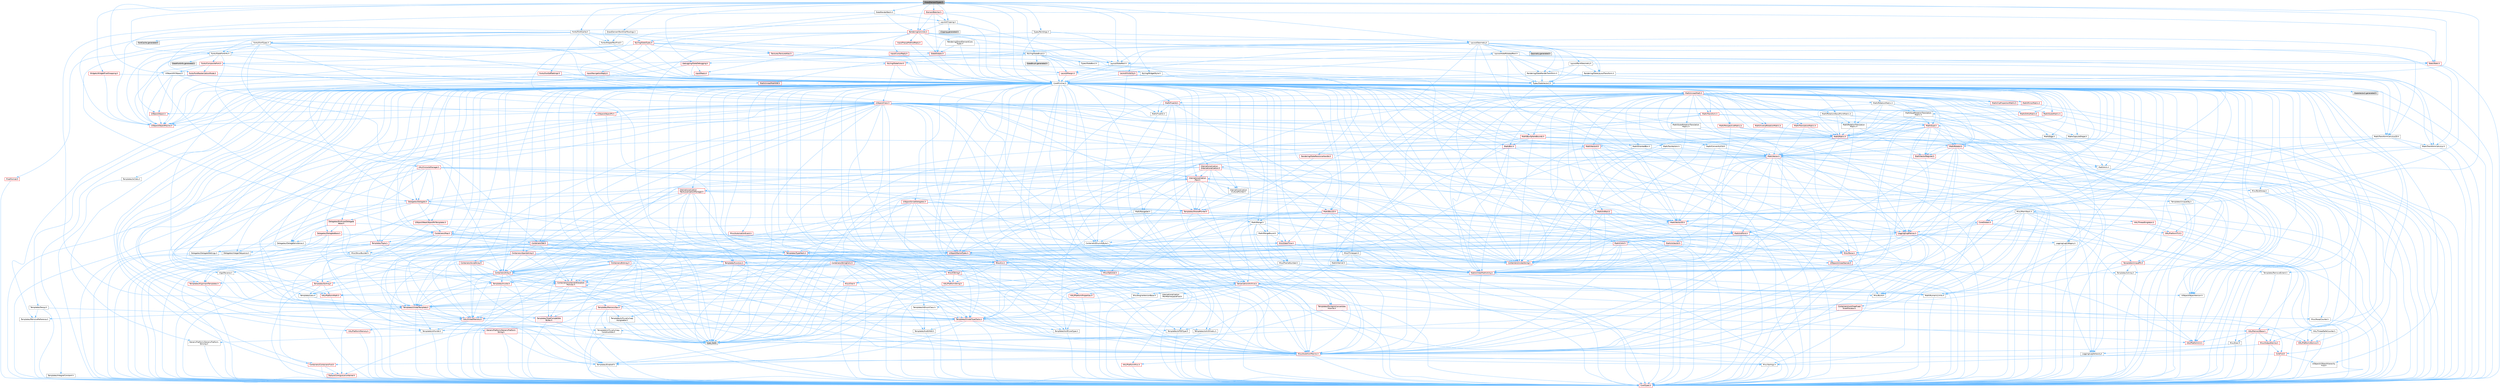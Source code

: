 digraph "DrawElementTypes.h"
{
 // INTERACTIVE_SVG=YES
 // LATEX_PDF_SIZE
  bgcolor="transparent";
  edge [fontname=Helvetica,fontsize=10,labelfontname=Helvetica,labelfontsize=10];
  node [fontname=Helvetica,fontsize=10,shape=box,height=0.2,width=0.4];
  Node1 [id="Node000001",label="DrawElementTypes.h",height=0.2,width=0.4,color="gray40", fillcolor="grey60", style="filled", fontcolor="black",tooltip=" "];
  Node1 -> Node2 [id="edge1_Node000001_Node000002",color="steelblue1",style="solid",tooltip=" "];
  Node2 [id="Node000002",label="CoreMinimal.h",height=0.2,width=0.4,color="grey40", fillcolor="white", style="filled",URL="$d7/d67/CoreMinimal_8h.html",tooltip=" "];
  Node2 -> Node3 [id="edge2_Node000002_Node000003",color="steelblue1",style="solid",tooltip=" "];
  Node3 [id="Node000003",label="CoreTypes.h",height=0.2,width=0.4,color="red", fillcolor="#FFF0F0", style="filled",URL="$dc/dec/CoreTypes_8h.html",tooltip=" "];
  Node2 -> Node17 [id="edge3_Node000002_Node000017",color="steelblue1",style="solid",tooltip=" "];
  Node17 [id="Node000017",label="CoreFwd.h",height=0.2,width=0.4,color="red", fillcolor="#FFF0F0", style="filled",URL="$d1/d1e/CoreFwd_8h.html",tooltip=" "];
  Node17 -> Node3 [id="edge4_Node000017_Node000003",color="steelblue1",style="solid",tooltip=" "];
  Node17 -> Node18 [id="edge5_Node000017_Node000018",color="steelblue1",style="solid",tooltip=" "];
  Node18 [id="Node000018",label="Containers/ContainersFwd.h",height=0.2,width=0.4,color="red", fillcolor="#FFF0F0", style="filled",URL="$d4/d0a/ContainersFwd_8h.html",tooltip=" "];
  Node18 -> Node3 [id="edge6_Node000018_Node000003",color="steelblue1",style="solid",tooltip=" "];
  Node18 -> Node19 [id="edge7_Node000018_Node000019",color="steelblue1",style="solid",tooltip=" "];
  Node19 [id="Node000019",label="Traits/IsContiguousContainer.h",height=0.2,width=0.4,color="red", fillcolor="#FFF0F0", style="filled",URL="$d5/d3c/IsContiguousContainer_8h.html",tooltip=" "];
  Node19 -> Node3 [id="edge8_Node000019_Node000003",color="steelblue1",style="solid",tooltip=" "];
  Node17 -> Node23 [id="edge9_Node000017_Node000023",color="steelblue1",style="solid",tooltip=" "];
  Node23 [id="Node000023",label="UObject/UObjectHierarchy\lFwd.h",height=0.2,width=0.4,color="grey40", fillcolor="white", style="filled",URL="$d3/d13/UObjectHierarchyFwd_8h.html",tooltip=" "];
  Node2 -> Node23 [id="edge10_Node000002_Node000023",color="steelblue1",style="solid",tooltip=" "];
  Node2 -> Node18 [id="edge11_Node000002_Node000018",color="steelblue1",style="solid",tooltip=" "];
  Node2 -> Node24 [id="edge12_Node000002_Node000024",color="steelblue1",style="solid",tooltip=" "];
  Node24 [id="Node000024",label="Misc/VarArgs.h",height=0.2,width=0.4,color="grey40", fillcolor="white", style="filled",URL="$d5/d6f/VarArgs_8h.html",tooltip=" "];
  Node24 -> Node3 [id="edge13_Node000024_Node000003",color="steelblue1",style="solid",tooltip=" "];
  Node2 -> Node25 [id="edge14_Node000002_Node000025",color="steelblue1",style="solid",tooltip=" "];
  Node25 [id="Node000025",label="Logging/LogVerbosity.h",height=0.2,width=0.4,color="grey40", fillcolor="white", style="filled",URL="$d2/d8f/LogVerbosity_8h.html",tooltip=" "];
  Node25 -> Node3 [id="edge15_Node000025_Node000003",color="steelblue1",style="solid",tooltip=" "];
  Node2 -> Node26 [id="edge16_Node000002_Node000026",color="steelblue1",style="solid",tooltip=" "];
  Node26 [id="Node000026",label="Misc/OutputDevice.h",height=0.2,width=0.4,color="red", fillcolor="#FFF0F0", style="filled",URL="$d7/d32/OutputDevice_8h.html",tooltip=" "];
  Node26 -> Node17 [id="edge17_Node000026_Node000017",color="steelblue1",style="solid",tooltip=" "];
  Node26 -> Node3 [id="edge18_Node000026_Node000003",color="steelblue1",style="solid",tooltip=" "];
  Node26 -> Node25 [id="edge19_Node000026_Node000025",color="steelblue1",style="solid",tooltip=" "];
  Node26 -> Node24 [id="edge20_Node000026_Node000024",color="steelblue1",style="solid",tooltip=" "];
  Node2 -> Node32 [id="edge21_Node000002_Node000032",color="steelblue1",style="solid",tooltip=" "];
  Node32 [id="Node000032",label="HAL/PlatformCrt.h",height=0.2,width=0.4,color="red", fillcolor="#FFF0F0", style="filled",URL="$d8/d75/PlatformCrt_8h.html",tooltip=" "];
  Node2 -> Node42 [id="edge22_Node000002_Node000042",color="steelblue1",style="solid",tooltip=" "];
  Node42 [id="Node000042",label="HAL/PlatformMisc.h",height=0.2,width=0.4,color="red", fillcolor="#FFF0F0", style="filled",URL="$d0/df5/PlatformMisc_8h.html",tooltip=" "];
  Node42 -> Node3 [id="edge23_Node000042_Node000003",color="steelblue1",style="solid",tooltip=" "];
  Node2 -> Node61 [id="edge24_Node000002_Node000061",color="steelblue1",style="solid",tooltip=" "];
  Node61 [id="Node000061",label="Misc/AssertionMacros.h",height=0.2,width=0.4,color="red", fillcolor="#FFF0F0", style="filled",URL="$d0/dfa/AssertionMacros_8h.html",tooltip=" "];
  Node61 -> Node3 [id="edge25_Node000061_Node000003",color="steelblue1",style="solid",tooltip=" "];
  Node61 -> Node42 [id="edge26_Node000061_Node000042",color="steelblue1",style="solid",tooltip=" "];
  Node61 -> Node62 [id="edge27_Node000061_Node000062",color="steelblue1",style="solid",tooltip=" "];
  Node62 [id="Node000062",label="Templates/EnableIf.h",height=0.2,width=0.4,color="grey40", fillcolor="white", style="filled",URL="$d7/d60/EnableIf_8h.html",tooltip=" "];
  Node62 -> Node3 [id="edge28_Node000062_Node000003",color="steelblue1",style="solid",tooltip=" "];
  Node61 -> Node24 [id="edge29_Node000061_Node000024",color="steelblue1",style="solid",tooltip=" "];
  Node2 -> Node70 [id="edge30_Node000002_Node000070",color="steelblue1",style="solid",tooltip=" "];
  Node70 [id="Node000070",label="Templates/IsPointer.h",height=0.2,width=0.4,color="grey40", fillcolor="white", style="filled",URL="$d7/d05/IsPointer_8h.html",tooltip=" "];
  Node70 -> Node3 [id="edge31_Node000070_Node000003",color="steelblue1",style="solid",tooltip=" "];
  Node2 -> Node71 [id="edge32_Node000002_Node000071",color="steelblue1",style="solid",tooltip=" "];
  Node71 [id="Node000071",label="HAL/PlatformMemory.h",height=0.2,width=0.4,color="red", fillcolor="#FFF0F0", style="filled",URL="$de/d68/PlatformMemory_8h.html",tooltip=" "];
  Node71 -> Node3 [id="edge33_Node000071_Node000003",color="steelblue1",style="solid",tooltip=" "];
  Node2 -> Node54 [id="edge34_Node000002_Node000054",color="steelblue1",style="solid",tooltip=" "];
  Node54 [id="Node000054",label="HAL/PlatformAtomics.h",height=0.2,width=0.4,color="red", fillcolor="#FFF0F0", style="filled",URL="$d3/d36/PlatformAtomics_8h.html",tooltip=" "];
  Node54 -> Node3 [id="edge35_Node000054_Node000003",color="steelblue1",style="solid",tooltip=" "];
  Node2 -> Node76 [id="edge36_Node000002_Node000076",color="steelblue1",style="solid",tooltip=" "];
  Node76 [id="Node000076",label="Misc/Exec.h",height=0.2,width=0.4,color="grey40", fillcolor="white", style="filled",URL="$de/ddb/Exec_8h.html",tooltip=" "];
  Node76 -> Node3 [id="edge37_Node000076_Node000003",color="steelblue1",style="solid",tooltip=" "];
  Node76 -> Node61 [id="edge38_Node000076_Node000061",color="steelblue1",style="solid",tooltip=" "];
  Node2 -> Node77 [id="edge39_Node000002_Node000077",color="steelblue1",style="solid",tooltip=" "];
  Node77 [id="Node000077",label="HAL/MemoryBase.h",height=0.2,width=0.4,color="red", fillcolor="#FFF0F0", style="filled",URL="$d6/d9f/MemoryBase_8h.html",tooltip=" "];
  Node77 -> Node3 [id="edge40_Node000077_Node000003",color="steelblue1",style="solid",tooltip=" "];
  Node77 -> Node54 [id="edge41_Node000077_Node000054",color="steelblue1",style="solid",tooltip=" "];
  Node77 -> Node32 [id="edge42_Node000077_Node000032",color="steelblue1",style="solid",tooltip=" "];
  Node77 -> Node76 [id="edge43_Node000077_Node000076",color="steelblue1",style="solid",tooltip=" "];
  Node77 -> Node26 [id="edge44_Node000077_Node000026",color="steelblue1",style="solid",tooltip=" "];
  Node2 -> Node87 [id="edge45_Node000002_Node000087",color="steelblue1",style="solid",tooltip=" "];
  Node87 [id="Node000087",label="HAL/UnrealMemory.h",height=0.2,width=0.4,color="red", fillcolor="#FFF0F0", style="filled",URL="$d9/d96/UnrealMemory_8h.html",tooltip=" "];
  Node87 -> Node3 [id="edge46_Node000087_Node000003",color="steelblue1",style="solid",tooltip=" "];
  Node87 -> Node77 [id="edge47_Node000087_Node000077",color="steelblue1",style="solid",tooltip=" "];
  Node87 -> Node71 [id="edge48_Node000087_Node000071",color="steelblue1",style="solid",tooltip=" "];
  Node87 -> Node70 [id="edge49_Node000087_Node000070",color="steelblue1",style="solid",tooltip=" "];
  Node2 -> Node89 [id="edge50_Node000002_Node000089",color="steelblue1",style="solid",tooltip=" "];
  Node89 [id="Node000089",label="Templates/IsArithmetic.h",height=0.2,width=0.4,color="grey40", fillcolor="white", style="filled",URL="$d2/d5d/IsArithmetic_8h.html",tooltip=" "];
  Node89 -> Node3 [id="edge51_Node000089_Node000003",color="steelblue1",style="solid",tooltip=" "];
  Node2 -> Node83 [id="edge52_Node000002_Node000083",color="steelblue1",style="solid",tooltip=" "];
  Node83 [id="Node000083",label="Templates/AndOrNot.h",height=0.2,width=0.4,color="grey40", fillcolor="white", style="filled",URL="$db/d0a/AndOrNot_8h.html",tooltip=" "];
  Node83 -> Node3 [id="edge53_Node000083_Node000003",color="steelblue1",style="solid",tooltip=" "];
  Node2 -> Node90 [id="edge54_Node000002_Node000090",color="steelblue1",style="solid",tooltip=" "];
  Node90 [id="Node000090",label="Templates/IsPODType.h",height=0.2,width=0.4,color="grey40", fillcolor="white", style="filled",URL="$d7/db1/IsPODType_8h.html",tooltip=" "];
  Node90 -> Node3 [id="edge55_Node000090_Node000003",color="steelblue1",style="solid",tooltip=" "];
  Node2 -> Node91 [id="edge56_Node000002_Node000091",color="steelblue1",style="solid",tooltip=" "];
  Node91 [id="Node000091",label="Templates/IsUECoreType.h",height=0.2,width=0.4,color="grey40", fillcolor="white", style="filled",URL="$d1/db8/IsUECoreType_8h.html",tooltip=" "];
  Node91 -> Node3 [id="edge57_Node000091_Node000003",color="steelblue1",style="solid",tooltip=" "];
  Node91 -> Node7 [id="edge58_Node000091_Node000007",color="steelblue1",style="solid",tooltip=" "];
  Node7 [id="Node000007",label="type_traits",height=0.2,width=0.4,color="grey60", fillcolor="#E0E0E0", style="filled",tooltip=" "];
  Node2 -> Node84 [id="edge59_Node000002_Node000084",color="steelblue1",style="solid",tooltip=" "];
  Node84 [id="Node000084",label="Templates/IsTriviallyCopy\lConstructible.h",height=0.2,width=0.4,color="grey40", fillcolor="white", style="filled",URL="$d3/d78/IsTriviallyCopyConstructible_8h.html",tooltip=" "];
  Node84 -> Node3 [id="edge60_Node000084_Node000003",color="steelblue1",style="solid",tooltip=" "];
  Node84 -> Node7 [id="edge61_Node000084_Node000007",color="steelblue1",style="solid",tooltip=" "];
  Node2 -> Node92 [id="edge62_Node000002_Node000092",color="steelblue1",style="solid",tooltip=" "];
  Node92 [id="Node000092",label="Templates/UnrealTypeTraits.h",height=0.2,width=0.4,color="red", fillcolor="#FFF0F0", style="filled",URL="$d2/d2d/UnrealTypeTraits_8h.html",tooltip=" "];
  Node92 -> Node3 [id="edge63_Node000092_Node000003",color="steelblue1",style="solid",tooltip=" "];
  Node92 -> Node70 [id="edge64_Node000092_Node000070",color="steelblue1",style="solid",tooltip=" "];
  Node92 -> Node61 [id="edge65_Node000092_Node000061",color="steelblue1",style="solid",tooltip=" "];
  Node92 -> Node83 [id="edge66_Node000092_Node000083",color="steelblue1",style="solid",tooltip=" "];
  Node92 -> Node62 [id="edge67_Node000092_Node000062",color="steelblue1",style="solid",tooltip=" "];
  Node92 -> Node89 [id="edge68_Node000092_Node000089",color="steelblue1",style="solid",tooltip=" "];
  Node92 -> Node90 [id="edge69_Node000092_Node000090",color="steelblue1",style="solid",tooltip=" "];
  Node92 -> Node91 [id="edge70_Node000092_Node000091",color="steelblue1",style="solid",tooltip=" "];
  Node92 -> Node84 [id="edge71_Node000092_Node000084",color="steelblue1",style="solid",tooltip=" "];
  Node2 -> Node62 [id="edge72_Node000002_Node000062",color="steelblue1",style="solid",tooltip=" "];
  Node2 -> Node94 [id="edge73_Node000002_Node000094",color="steelblue1",style="solid",tooltip=" "];
  Node94 [id="Node000094",label="Templates/RemoveReference.h",height=0.2,width=0.4,color="grey40", fillcolor="white", style="filled",URL="$da/dbe/RemoveReference_8h.html",tooltip=" "];
  Node94 -> Node3 [id="edge74_Node000094_Node000003",color="steelblue1",style="solid",tooltip=" "];
  Node2 -> Node95 [id="edge75_Node000002_Node000095",color="steelblue1",style="solid",tooltip=" "];
  Node95 [id="Node000095",label="Templates/IntegralConstant.h",height=0.2,width=0.4,color="grey40", fillcolor="white", style="filled",URL="$db/d1b/IntegralConstant_8h.html",tooltip=" "];
  Node95 -> Node3 [id="edge76_Node000095_Node000003",color="steelblue1",style="solid",tooltip=" "];
  Node2 -> Node96 [id="edge77_Node000002_Node000096",color="steelblue1",style="solid",tooltip=" "];
  Node96 [id="Node000096",label="Templates/IsClass.h",height=0.2,width=0.4,color="grey40", fillcolor="white", style="filled",URL="$db/dcb/IsClass_8h.html",tooltip=" "];
  Node96 -> Node3 [id="edge78_Node000096_Node000003",color="steelblue1",style="solid",tooltip=" "];
  Node2 -> Node97 [id="edge79_Node000002_Node000097",color="steelblue1",style="solid",tooltip=" "];
  Node97 [id="Node000097",label="Templates/TypeCompatible\lBytes.h",height=0.2,width=0.4,color="red", fillcolor="#FFF0F0", style="filled",URL="$df/d0a/TypeCompatibleBytes_8h.html",tooltip=" "];
  Node97 -> Node3 [id="edge80_Node000097_Node000003",color="steelblue1",style="solid",tooltip=" "];
  Node97 -> Node7 [id="edge81_Node000097_Node000007",color="steelblue1",style="solid",tooltip=" "];
  Node2 -> Node19 [id="edge82_Node000002_Node000019",color="steelblue1",style="solid",tooltip=" "];
  Node2 -> Node98 [id="edge83_Node000002_Node000098",color="steelblue1",style="solid",tooltip=" "];
  Node98 [id="Node000098",label="Templates/UnrealTemplate.h",height=0.2,width=0.4,color="red", fillcolor="#FFF0F0", style="filled",URL="$d4/d24/UnrealTemplate_8h.html",tooltip=" "];
  Node98 -> Node3 [id="edge84_Node000098_Node000003",color="steelblue1",style="solid",tooltip=" "];
  Node98 -> Node70 [id="edge85_Node000098_Node000070",color="steelblue1",style="solid",tooltip=" "];
  Node98 -> Node87 [id="edge86_Node000098_Node000087",color="steelblue1",style="solid",tooltip=" "];
  Node98 -> Node92 [id="edge87_Node000098_Node000092",color="steelblue1",style="solid",tooltip=" "];
  Node98 -> Node94 [id="edge88_Node000098_Node000094",color="steelblue1",style="solid",tooltip=" "];
  Node98 -> Node97 [id="edge89_Node000098_Node000097",color="steelblue1",style="solid",tooltip=" "];
  Node98 -> Node19 [id="edge90_Node000098_Node000019",color="steelblue1",style="solid",tooltip=" "];
  Node98 -> Node7 [id="edge91_Node000098_Node000007",color="steelblue1",style="solid",tooltip=" "];
  Node2 -> Node47 [id="edge92_Node000002_Node000047",color="steelblue1",style="solid",tooltip=" "];
  Node47 [id="Node000047",label="Math/NumericLimits.h",height=0.2,width=0.4,color="grey40", fillcolor="white", style="filled",URL="$df/d1b/NumericLimits_8h.html",tooltip=" "];
  Node47 -> Node3 [id="edge93_Node000047_Node000003",color="steelblue1",style="solid",tooltip=" "];
  Node2 -> Node102 [id="edge94_Node000002_Node000102",color="steelblue1",style="solid",tooltip=" "];
  Node102 [id="Node000102",label="HAL/PlatformMath.h",height=0.2,width=0.4,color="red", fillcolor="#FFF0F0", style="filled",URL="$dc/d53/PlatformMath_8h.html",tooltip=" "];
  Node102 -> Node3 [id="edge95_Node000102_Node000003",color="steelblue1",style="solid",tooltip=" "];
  Node2 -> Node85 [id="edge96_Node000002_Node000085",color="steelblue1",style="solid",tooltip=" "];
  Node85 [id="Node000085",label="Templates/IsTriviallyCopy\lAssignable.h",height=0.2,width=0.4,color="grey40", fillcolor="white", style="filled",URL="$d2/df2/IsTriviallyCopyAssignable_8h.html",tooltip=" "];
  Node85 -> Node3 [id="edge97_Node000085_Node000003",color="steelblue1",style="solid",tooltip=" "];
  Node85 -> Node7 [id="edge98_Node000085_Node000007",color="steelblue1",style="solid",tooltip=" "];
  Node2 -> Node110 [id="edge99_Node000002_Node000110",color="steelblue1",style="solid",tooltip=" "];
  Node110 [id="Node000110",label="Templates/MemoryOps.h",height=0.2,width=0.4,color="red", fillcolor="#FFF0F0", style="filled",URL="$db/dea/MemoryOps_8h.html",tooltip=" "];
  Node110 -> Node3 [id="edge100_Node000110_Node000003",color="steelblue1",style="solid",tooltip=" "];
  Node110 -> Node87 [id="edge101_Node000110_Node000087",color="steelblue1",style="solid",tooltip=" "];
  Node110 -> Node85 [id="edge102_Node000110_Node000085",color="steelblue1",style="solid",tooltip=" "];
  Node110 -> Node84 [id="edge103_Node000110_Node000084",color="steelblue1",style="solid",tooltip=" "];
  Node110 -> Node92 [id="edge104_Node000110_Node000092",color="steelblue1",style="solid",tooltip=" "];
  Node110 -> Node7 [id="edge105_Node000110_Node000007",color="steelblue1",style="solid",tooltip=" "];
  Node2 -> Node111 [id="edge106_Node000002_Node000111",color="steelblue1",style="solid",tooltip=" "];
  Node111 [id="Node000111",label="Containers/ContainerAllocation\lPolicies.h",height=0.2,width=0.4,color="red", fillcolor="#FFF0F0", style="filled",URL="$d7/dff/ContainerAllocationPolicies_8h.html",tooltip=" "];
  Node111 -> Node3 [id="edge107_Node000111_Node000003",color="steelblue1",style="solid",tooltip=" "];
  Node111 -> Node111 [id="edge108_Node000111_Node000111",color="steelblue1",style="solid",tooltip=" "];
  Node111 -> Node102 [id="edge109_Node000111_Node000102",color="steelblue1",style="solid",tooltip=" "];
  Node111 -> Node87 [id="edge110_Node000111_Node000087",color="steelblue1",style="solid",tooltip=" "];
  Node111 -> Node47 [id="edge111_Node000111_Node000047",color="steelblue1",style="solid",tooltip=" "];
  Node111 -> Node61 [id="edge112_Node000111_Node000061",color="steelblue1",style="solid",tooltip=" "];
  Node111 -> Node110 [id="edge113_Node000111_Node000110",color="steelblue1",style="solid",tooltip=" "];
  Node111 -> Node97 [id="edge114_Node000111_Node000097",color="steelblue1",style="solid",tooltip=" "];
  Node111 -> Node7 [id="edge115_Node000111_Node000007",color="steelblue1",style="solid",tooltip=" "];
  Node2 -> Node114 [id="edge116_Node000002_Node000114",color="steelblue1",style="solid",tooltip=" "];
  Node114 [id="Node000114",label="Templates/IsEnumClass.h",height=0.2,width=0.4,color="grey40", fillcolor="white", style="filled",URL="$d7/d15/IsEnumClass_8h.html",tooltip=" "];
  Node114 -> Node3 [id="edge117_Node000114_Node000003",color="steelblue1",style="solid",tooltip=" "];
  Node114 -> Node83 [id="edge118_Node000114_Node000083",color="steelblue1",style="solid",tooltip=" "];
  Node2 -> Node115 [id="edge119_Node000002_Node000115",color="steelblue1",style="solid",tooltip=" "];
  Node115 [id="Node000115",label="HAL/PlatformProperties.h",height=0.2,width=0.4,color="red", fillcolor="#FFF0F0", style="filled",URL="$d9/db0/PlatformProperties_8h.html",tooltip=" "];
  Node115 -> Node3 [id="edge120_Node000115_Node000003",color="steelblue1",style="solid",tooltip=" "];
  Node2 -> Node118 [id="edge121_Node000002_Node000118",color="steelblue1",style="solid",tooltip=" "];
  Node118 [id="Node000118",label="Misc/EngineVersionBase.h",height=0.2,width=0.4,color="grey40", fillcolor="white", style="filled",URL="$d5/d2b/EngineVersionBase_8h.html",tooltip=" "];
  Node118 -> Node3 [id="edge122_Node000118_Node000003",color="steelblue1",style="solid",tooltip=" "];
  Node2 -> Node119 [id="edge123_Node000002_Node000119",color="steelblue1",style="solid",tooltip=" "];
  Node119 [id="Node000119",label="Internationalization\l/TextNamespaceFwd.h",height=0.2,width=0.4,color="grey40", fillcolor="white", style="filled",URL="$d8/d97/TextNamespaceFwd_8h.html",tooltip=" "];
  Node119 -> Node3 [id="edge124_Node000119_Node000003",color="steelblue1",style="solid",tooltip=" "];
  Node2 -> Node120 [id="edge125_Node000002_Node000120",color="steelblue1",style="solid",tooltip=" "];
  Node120 [id="Node000120",label="Serialization/Archive.h",height=0.2,width=0.4,color="red", fillcolor="#FFF0F0", style="filled",URL="$d7/d3b/Archive_8h.html",tooltip=" "];
  Node120 -> Node17 [id="edge126_Node000120_Node000017",color="steelblue1",style="solid",tooltip=" "];
  Node120 -> Node3 [id="edge127_Node000120_Node000003",color="steelblue1",style="solid",tooltip=" "];
  Node120 -> Node115 [id="edge128_Node000120_Node000115",color="steelblue1",style="solid",tooltip=" "];
  Node120 -> Node119 [id="edge129_Node000120_Node000119",color="steelblue1",style="solid",tooltip=" "];
  Node120 -> Node61 [id="edge130_Node000120_Node000061",color="steelblue1",style="solid",tooltip=" "];
  Node120 -> Node5 [id="edge131_Node000120_Node000005",color="steelblue1",style="solid",tooltip=" "];
  Node5 [id="Node000005",label="Misc/Build.h",height=0.2,width=0.4,color="grey40", fillcolor="white", style="filled",URL="$d3/dbb/Build_8h.html",tooltip=" "];
  Node120 -> Node118 [id="edge132_Node000120_Node000118",color="steelblue1",style="solid",tooltip=" "];
  Node120 -> Node24 [id="edge133_Node000120_Node000024",color="steelblue1",style="solid",tooltip=" "];
  Node120 -> Node62 [id="edge134_Node000120_Node000062",color="steelblue1",style="solid",tooltip=" "];
  Node120 -> Node114 [id="edge135_Node000120_Node000114",color="steelblue1",style="solid",tooltip=" "];
  Node120 -> Node98 [id="edge136_Node000120_Node000098",color="steelblue1",style="solid",tooltip=" "];
  Node120 -> Node123 [id="edge137_Node000120_Node000123",color="steelblue1",style="solid",tooltip=" "];
  Node123 [id="Node000123",label="UObject/ObjectVersion.h",height=0.2,width=0.4,color="grey40", fillcolor="white", style="filled",URL="$da/d63/ObjectVersion_8h.html",tooltip=" "];
  Node123 -> Node3 [id="edge138_Node000123_Node000003",color="steelblue1",style="solid",tooltip=" "];
  Node2 -> Node124 [id="edge139_Node000002_Node000124",color="steelblue1",style="solid",tooltip=" "];
  Node124 [id="Node000124",label="Templates/Less.h",height=0.2,width=0.4,color="grey40", fillcolor="white", style="filled",URL="$de/dc8/Less_8h.html",tooltip=" "];
  Node124 -> Node3 [id="edge140_Node000124_Node000003",color="steelblue1",style="solid",tooltip=" "];
  Node124 -> Node98 [id="edge141_Node000124_Node000098",color="steelblue1",style="solid",tooltip=" "];
  Node2 -> Node125 [id="edge142_Node000002_Node000125",color="steelblue1",style="solid",tooltip=" "];
  Node125 [id="Node000125",label="Templates/Sorting.h",height=0.2,width=0.4,color="red", fillcolor="#FFF0F0", style="filled",URL="$d3/d9e/Sorting_8h.html",tooltip=" "];
  Node125 -> Node3 [id="edge143_Node000125_Node000003",color="steelblue1",style="solid",tooltip=" "];
  Node125 -> Node102 [id="edge144_Node000125_Node000102",color="steelblue1",style="solid",tooltip=" "];
  Node125 -> Node124 [id="edge145_Node000125_Node000124",color="steelblue1",style="solid",tooltip=" "];
  Node2 -> Node136 [id="edge146_Node000002_Node000136",color="steelblue1",style="solid",tooltip=" "];
  Node136 [id="Node000136",label="Misc/Char.h",height=0.2,width=0.4,color="red", fillcolor="#FFF0F0", style="filled",URL="$d0/d58/Char_8h.html",tooltip=" "];
  Node136 -> Node3 [id="edge147_Node000136_Node000003",color="steelblue1",style="solid",tooltip=" "];
  Node136 -> Node7 [id="edge148_Node000136_Node000007",color="steelblue1",style="solid",tooltip=" "];
  Node2 -> Node139 [id="edge149_Node000002_Node000139",color="steelblue1",style="solid",tooltip=" "];
  Node139 [id="Node000139",label="GenericPlatform/GenericPlatform\lStricmp.h",height=0.2,width=0.4,color="grey40", fillcolor="white", style="filled",URL="$d2/d86/GenericPlatformStricmp_8h.html",tooltip=" "];
  Node139 -> Node3 [id="edge150_Node000139_Node000003",color="steelblue1",style="solid",tooltip=" "];
  Node2 -> Node140 [id="edge151_Node000002_Node000140",color="steelblue1",style="solid",tooltip=" "];
  Node140 [id="Node000140",label="GenericPlatform/GenericPlatform\lString.h",height=0.2,width=0.4,color="red", fillcolor="#FFF0F0", style="filled",URL="$dd/d20/GenericPlatformString_8h.html",tooltip=" "];
  Node140 -> Node3 [id="edge152_Node000140_Node000003",color="steelblue1",style="solid",tooltip=" "];
  Node140 -> Node139 [id="edge153_Node000140_Node000139",color="steelblue1",style="solid",tooltip=" "];
  Node140 -> Node62 [id="edge154_Node000140_Node000062",color="steelblue1",style="solid",tooltip=" "];
  Node140 -> Node7 [id="edge155_Node000140_Node000007",color="steelblue1",style="solid",tooltip=" "];
  Node2 -> Node73 [id="edge156_Node000002_Node000073",color="steelblue1",style="solid",tooltip=" "];
  Node73 [id="Node000073",label="HAL/PlatformString.h",height=0.2,width=0.4,color="red", fillcolor="#FFF0F0", style="filled",URL="$db/db5/PlatformString_8h.html",tooltip=" "];
  Node73 -> Node3 [id="edge157_Node000073_Node000003",color="steelblue1",style="solid",tooltip=" "];
  Node2 -> Node143 [id="edge158_Node000002_Node000143",color="steelblue1",style="solid",tooltip=" "];
  Node143 [id="Node000143",label="Misc/CString.h",height=0.2,width=0.4,color="red", fillcolor="#FFF0F0", style="filled",URL="$d2/d49/CString_8h.html",tooltip=" "];
  Node143 -> Node3 [id="edge159_Node000143_Node000003",color="steelblue1",style="solid",tooltip=" "];
  Node143 -> Node32 [id="edge160_Node000143_Node000032",color="steelblue1",style="solid",tooltip=" "];
  Node143 -> Node73 [id="edge161_Node000143_Node000073",color="steelblue1",style="solid",tooltip=" "];
  Node143 -> Node61 [id="edge162_Node000143_Node000061",color="steelblue1",style="solid",tooltip=" "];
  Node143 -> Node136 [id="edge163_Node000143_Node000136",color="steelblue1",style="solid",tooltip=" "];
  Node143 -> Node24 [id="edge164_Node000143_Node000024",color="steelblue1",style="solid",tooltip=" "];
  Node2 -> Node144 [id="edge165_Node000002_Node000144",color="steelblue1",style="solid",tooltip=" "];
  Node144 [id="Node000144",label="Misc/Crc.h",height=0.2,width=0.4,color="red", fillcolor="#FFF0F0", style="filled",URL="$d4/dd2/Crc_8h.html",tooltip=" "];
  Node144 -> Node3 [id="edge166_Node000144_Node000003",color="steelblue1",style="solid",tooltip=" "];
  Node144 -> Node73 [id="edge167_Node000144_Node000073",color="steelblue1",style="solid",tooltip=" "];
  Node144 -> Node61 [id="edge168_Node000144_Node000061",color="steelblue1",style="solid",tooltip=" "];
  Node144 -> Node143 [id="edge169_Node000144_Node000143",color="steelblue1",style="solid",tooltip=" "];
  Node144 -> Node136 [id="edge170_Node000144_Node000136",color="steelblue1",style="solid",tooltip=" "];
  Node144 -> Node92 [id="edge171_Node000144_Node000092",color="steelblue1",style="solid",tooltip=" "];
  Node2 -> Node135 [id="edge172_Node000002_Node000135",color="steelblue1",style="solid",tooltip=" "];
  Node135 [id="Node000135",label="Math/UnrealMathUtility.h",height=0.2,width=0.4,color="red", fillcolor="#FFF0F0", style="filled",URL="$db/db8/UnrealMathUtility_8h.html",tooltip=" "];
  Node135 -> Node3 [id="edge173_Node000135_Node000003",color="steelblue1",style="solid",tooltip=" "];
  Node135 -> Node61 [id="edge174_Node000135_Node000061",color="steelblue1",style="solid",tooltip=" "];
  Node135 -> Node102 [id="edge175_Node000135_Node000102",color="steelblue1",style="solid",tooltip=" "];
  Node2 -> Node145 [id="edge176_Node000002_Node000145",color="steelblue1",style="solid",tooltip=" "];
  Node145 [id="Node000145",label="Containers/UnrealString.h",height=0.2,width=0.4,color="red", fillcolor="#FFF0F0", style="filled",URL="$d5/dba/UnrealString_8h.html",tooltip=" "];
  Node2 -> Node149 [id="edge177_Node000002_Node000149",color="steelblue1",style="solid",tooltip=" "];
  Node149 [id="Node000149",label="Containers/Array.h",height=0.2,width=0.4,color="red", fillcolor="#FFF0F0", style="filled",URL="$df/dd0/Array_8h.html",tooltip=" "];
  Node149 -> Node3 [id="edge178_Node000149_Node000003",color="steelblue1",style="solid",tooltip=" "];
  Node149 -> Node61 [id="edge179_Node000149_Node000061",color="steelblue1",style="solid",tooltip=" "];
  Node149 -> Node87 [id="edge180_Node000149_Node000087",color="steelblue1",style="solid",tooltip=" "];
  Node149 -> Node92 [id="edge181_Node000149_Node000092",color="steelblue1",style="solid",tooltip=" "];
  Node149 -> Node98 [id="edge182_Node000149_Node000098",color="steelblue1",style="solid",tooltip=" "];
  Node149 -> Node111 [id="edge183_Node000149_Node000111",color="steelblue1",style="solid",tooltip=" "];
  Node149 -> Node120 [id="edge184_Node000149_Node000120",color="steelblue1",style="solid",tooltip=" "];
  Node149 -> Node128 [id="edge185_Node000149_Node000128",color="steelblue1",style="solid",tooltip=" "];
  Node128 [id="Node000128",label="Templates/Invoke.h",height=0.2,width=0.4,color="red", fillcolor="#FFF0F0", style="filled",URL="$d7/deb/Invoke_8h.html",tooltip=" "];
  Node128 -> Node3 [id="edge186_Node000128_Node000003",color="steelblue1",style="solid",tooltip=" "];
  Node128 -> Node98 [id="edge187_Node000128_Node000098",color="steelblue1",style="solid",tooltip=" "];
  Node128 -> Node7 [id="edge188_Node000128_Node000007",color="steelblue1",style="solid",tooltip=" "];
  Node149 -> Node124 [id="edge189_Node000149_Node000124",color="steelblue1",style="solid",tooltip=" "];
  Node149 -> Node125 [id="edge190_Node000149_Node000125",color="steelblue1",style="solid",tooltip=" "];
  Node149 -> Node172 [id="edge191_Node000149_Node000172",color="steelblue1",style="solid",tooltip=" "];
  Node172 [id="Node000172",label="Templates/AlignmentTemplates.h",height=0.2,width=0.4,color="red", fillcolor="#FFF0F0", style="filled",URL="$dd/d32/AlignmentTemplates_8h.html",tooltip=" "];
  Node172 -> Node3 [id="edge192_Node000172_Node000003",color="steelblue1",style="solid",tooltip=" "];
  Node172 -> Node70 [id="edge193_Node000172_Node000070",color="steelblue1",style="solid",tooltip=" "];
  Node149 -> Node7 [id="edge194_Node000149_Node000007",color="steelblue1",style="solid",tooltip=" "];
  Node2 -> Node173 [id="edge195_Node000002_Node000173",color="steelblue1",style="solid",tooltip=" "];
  Node173 [id="Node000173",label="Misc/FrameNumber.h",height=0.2,width=0.4,color="grey40", fillcolor="white", style="filled",URL="$dd/dbd/FrameNumber_8h.html",tooltip=" "];
  Node173 -> Node3 [id="edge196_Node000173_Node000003",color="steelblue1",style="solid",tooltip=" "];
  Node173 -> Node47 [id="edge197_Node000173_Node000047",color="steelblue1",style="solid",tooltip=" "];
  Node173 -> Node135 [id="edge198_Node000173_Node000135",color="steelblue1",style="solid",tooltip=" "];
  Node173 -> Node62 [id="edge199_Node000173_Node000062",color="steelblue1",style="solid",tooltip=" "];
  Node173 -> Node92 [id="edge200_Node000173_Node000092",color="steelblue1",style="solid",tooltip=" "];
  Node2 -> Node174 [id="edge201_Node000002_Node000174",color="steelblue1",style="solid",tooltip=" "];
  Node174 [id="Node000174",label="Misc/Timespan.h",height=0.2,width=0.4,color="grey40", fillcolor="white", style="filled",URL="$da/dd9/Timespan_8h.html",tooltip=" "];
  Node174 -> Node3 [id="edge202_Node000174_Node000003",color="steelblue1",style="solid",tooltip=" "];
  Node174 -> Node175 [id="edge203_Node000174_Node000175",color="steelblue1",style="solid",tooltip=" "];
  Node175 [id="Node000175",label="Math/Interval.h",height=0.2,width=0.4,color="grey40", fillcolor="white", style="filled",URL="$d1/d55/Interval_8h.html",tooltip=" "];
  Node175 -> Node3 [id="edge204_Node000175_Node000003",color="steelblue1",style="solid",tooltip=" "];
  Node175 -> Node89 [id="edge205_Node000175_Node000089",color="steelblue1",style="solid",tooltip=" "];
  Node175 -> Node92 [id="edge206_Node000175_Node000092",color="steelblue1",style="solid",tooltip=" "];
  Node175 -> Node47 [id="edge207_Node000175_Node000047",color="steelblue1",style="solid",tooltip=" "];
  Node175 -> Node135 [id="edge208_Node000175_Node000135",color="steelblue1",style="solid",tooltip=" "];
  Node174 -> Node135 [id="edge209_Node000174_Node000135",color="steelblue1",style="solid",tooltip=" "];
  Node174 -> Node61 [id="edge210_Node000174_Node000061",color="steelblue1",style="solid",tooltip=" "];
  Node2 -> Node176 [id="edge211_Node000002_Node000176",color="steelblue1",style="solid",tooltip=" "];
  Node176 [id="Node000176",label="Containers/StringConv.h",height=0.2,width=0.4,color="red", fillcolor="#FFF0F0", style="filled",URL="$d3/ddf/StringConv_8h.html",tooltip=" "];
  Node176 -> Node3 [id="edge212_Node000176_Node000003",color="steelblue1",style="solid",tooltip=" "];
  Node176 -> Node61 [id="edge213_Node000176_Node000061",color="steelblue1",style="solid",tooltip=" "];
  Node176 -> Node111 [id="edge214_Node000176_Node000111",color="steelblue1",style="solid",tooltip=" "];
  Node176 -> Node149 [id="edge215_Node000176_Node000149",color="steelblue1",style="solid",tooltip=" "];
  Node176 -> Node143 [id="edge216_Node000176_Node000143",color="steelblue1",style="solid",tooltip=" "];
  Node176 -> Node177 [id="edge217_Node000176_Node000177",color="steelblue1",style="solid",tooltip=" "];
  Node177 [id="Node000177",label="Templates/IsArray.h",height=0.2,width=0.4,color="grey40", fillcolor="white", style="filled",URL="$d8/d8d/IsArray_8h.html",tooltip=" "];
  Node177 -> Node3 [id="edge218_Node000177_Node000003",color="steelblue1",style="solid",tooltip=" "];
  Node176 -> Node98 [id="edge219_Node000176_Node000098",color="steelblue1",style="solid",tooltip=" "];
  Node176 -> Node92 [id="edge220_Node000176_Node000092",color="steelblue1",style="solid",tooltip=" "];
  Node176 -> Node19 [id="edge221_Node000176_Node000019",color="steelblue1",style="solid",tooltip=" "];
  Node176 -> Node7 [id="edge222_Node000176_Node000007",color="steelblue1",style="solid",tooltip=" "];
  Node2 -> Node178 [id="edge223_Node000002_Node000178",color="steelblue1",style="solid",tooltip=" "];
  Node178 [id="Node000178",label="UObject/UnrealNames.h",height=0.2,width=0.4,color="red", fillcolor="#FFF0F0", style="filled",URL="$d8/db1/UnrealNames_8h.html",tooltip=" "];
  Node178 -> Node3 [id="edge224_Node000178_Node000003",color="steelblue1",style="solid",tooltip=" "];
  Node2 -> Node180 [id="edge225_Node000002_Node000180",color="steelblue1",style="solid",tooltip=" "];
  Node180 [id="Node000180",label="UObject/NameTypes.h",height=0.2,width=0.4,color="red", fillcolor="#FFF0F0", style="filled",URL="$d6/d35/NameTypes_8h.html",tooltip=" "];
  Node180 -> Node3 [id="edge226_Node000180_Node000003",color="steelblue1",style="solid",tooltip=" "];
  Node180 -> Node61 [id="edge227_Node000180_Node000061",color="steelblue1",style="solid",tooltip=" "];
  Node180 -> Node87 [id="edge228_Node000180_Node000087",color="steelblue1",style="solid",tooltip=" "];
  Node180 -> Node92 [id="edge229_Node000180_Node000092",color="steelblue1",style="solid",tooltip=" "];
  Node180 -> Node98 [id="edge230_Node000180_Node000098",color="steelblue1",style="solid",tooltip=" "];
  Node180 -> Node145 [id="edge231_Node000180_Node000145",color="steelblue1",style="solid",tooltip=" "];
  Node180 -> Node176 [id="edge232_Node000180_Node000176",color="steelblue1",style="solid",tooltip=" "];
  Node180 -> Node178 [id="edge233_Node000180_Node000178",color="steelblue1",style="solid",tooltip=" "];
  Node2 -> Node188 [id="edge234_Node000002_Node000188",color="steelblue1",style="solid",tooltip=" "];
  Node188 [id="Node000188",label="Misc/Parse.h",height=0.2,width=0.4,color="red", fillcolor="#FFF0F0", style="filled",URL="$dc/d71/Parse_8h.html",tooltip=" "];
  Node188 -> Node145 [id="edge235_Node000188_Node000145",color="steelblue1",style="solid",tooltip=" "];
  Node188 -> Node3 [id="edge236_Node000188_Node000003",color="steelblue1",style="solid",tooltip=" "];
  Node188 -> Node32 [id="edge237_Node000188_Node000032",color="steelblue1",style="solid",tooltip=" "];
  Node188 -> Node5 [id="edge238_Node000188_Node000005",color="steelblue1",style="solid",tooltip=" "];
  Node188 -> Node189 [id="edge239_Node000188_Node000189",color="steelblue1",style="solid",tooltip=" "];
  Node189 [id="Node000189",label="Templates/Function.h",height=0.2,width=0.4,color="red", fillcolor="#FFF0F0", style="filled",URL="$df/df5/Function_8h.html",tooltip=" "];
  Node189 -> Node3 [id="edge240_Node000189_Node000003",color="steelblue1",style="solid",tooltip=" "];
  Node189 -> Node61 [id="edge241_Node000189_Node000061",color="steelblue1",style="solid",tooltip=" "];
  Node189 -> Node87 [id="edge242_Node000189_Node000087",color="steelblue1",style="solid",tooltip=" "];
  Node189 -> Node92 [id="edge243_Node000189_Node000092",color="steelblue1",style="solid",tooltip=" "];
  Node189 -> Node128 [id="edge244_Node000189_Node000128",color="steelblue1",style="solid",tooltip=" "];
  Node189 -> Node98 [id="edge245_Node000189_Node000098",color="steelblue1",style="solid",tooltip=" "];
  Node189 -> Node135 [id="edge246_Node000189_Node000135",color="steelblue1",style="solid",tooltip=" "];
  Node189 -> Node7 [id="edge247_Node000189_Node000007",color="steelblue1",style="solid",tooltip=" "];
  Node2 -> Node172 [id="edge248_Node000002_Node000172",color="steelblue1",style="solid",tooltip=" "];
  Node2 -> Node191 [id="edge249_Node000002_Node000191",color="steelblue1",style="solid",tooltip=" "];
  Node191 [id="Node000191",label="Misc/StructBuilder.h",height=0.2,width=0.4,color="grey40", fillcolor="white", style="filled",URL="$d9/db3/StructBuilder_8h.html",tooltip=" "];
  Node191 -> Node3 [id="edge250_Node000191_Node000003",color="steelblue1",style="solid",tooltip=" "];
  Node191 -> Node135 [id="edge251_Node000191_Node000135",color="steelblue1",style="solid",tooltip=" "];
  Node191 -> Node172 [id="edge252_Node000191_Node000172",color="steelblue1",style="solid",tooltip=" "];
  Node2 -> Node104 [id="edge253_Node000002_Node000104",color="steelblue1",style="solid",tooltip=" "];
  Node104 [id="Node000104",label="Templates/Decay.h",height=0.2,width=0.4,color="grey40", fillcolor="white", style="filled",URL="$dd/d0f/Decay_8h.html",tooltip=" "];
  Node104 -> Node3 [id="edge254_Node000104_Node000003",color="steelblue1",style="solid",tooltip=" "];
  Node104 -> Node94 [id="edge255_Node000104_Node000094",color="steelblue1",style="solid",tooltip=" "];
  Node104 -> Node7 [id="edge256_Node000104_Node000007",color="steelblue1",style="solid",tooltip=" "];
  Node2 -> Node192 [id="edge257_Node000002_Node000192",color="steelblue1",style="solid",tooltip=" "];
  Node192 [id="Node000192",label="Templates/PointerIsConvertible\lFromTo.h",height=0.2,width=0.4,color="red", fillcolor="#FFF0F0", style="filled",URL="$d6/d65/PointerIsConvertibleFromTo_8h.html",tooltip=" "];
  Node192 -> Node3 [id="edge258_Node000192_Node000003",color="steelblue1",style="solid",tooltip=" "];
  Node192 -> Node7 [id="edge259_Node000192_Node000007",color="steelblue1",style="solid",tooltip=" "];
  Node2 -> Node128 [id="edge260_Node000002_Node000128",color="steelblue1",style="solid",tooltip=" "];
  Node2 -> Node189 [id="edge261_Node000002_Node000189",color="steelblue1",style="solid",tooltip=" "];
  Node2 -> Node161 [id="edge262_Node000002_Node000161",color="steelblue1",style="solid",tooltip=" "];
  Node161 [id="Node000161",label="Templates/TypeHash.h",height=0.2,width=0.4,color="red", fillcolor="#FFF0F0", style="filled",URL="$d1/d62/TypeHash_8h.html",tooltip=" "];
  Node161 -> Node3 [id="edge263_Node000161_Node000003",color="steelblue1",style="solid",tooltip=" "];
  Node161 -> Node144 [id="edge264_Node000161_Node000144",color="steelblue1",style="solid",tooltip=" "];
  Node161 -> Node7 [id="edge265_Node000161_Node000007",color="steelblue1",style="solid",tooltip=" "];
  Node2 -> Node193 [id="edge266_Node000002_Node000193",color="steelblue1",style="solid",tooltip=" "];
  Node193 [id="Node000193",label="Containers/ScriptArray.h",height=0.2,width=0.4,color="red", fillcolor="#FFF0F0", style="filled",URL="$dc/daf/ScriptArray_8h.html",tooltip=" "];
  Node193 -> Node3 [id="edge267_Node000193_Node000003",color="steelblue1",style="solid",tooltip=" "];
  Node193 -> Node61 [id="edge268_Node000193_Node000061",color="steelblue1",style="solid",tooltip=" "];
  Node193 -> Node87 [id="edge269_Node000193_Node000087",color="steelblue1",style="solid",tooltip=" "];
  Node193 -> Node111 [id="edge270_Node000193_Node000111",color="steelblue1",style="solid",tooltip=" "];
  Node193 -> Node149 [id="edge271_Node000193_Node000149",color="steelblue1",style="solid",tooltip=" "];
  Node2 -> Node194 [id="edge272_Node000002_Node000194",color="steelblue1",style="solid",tooltip=" "];
  Node194 [id="Node000194",label="Containers/BitArray.h",height=0.2,width=0.4,color="red", fillcolor="#FFF0F0", style="filled",URL="$d1/de4/BitArray_8h.html",tooltip=" "];
  Node194 -> Node111 [id="edge273_Node000194_Node000111",color="steelblue1",style="solid",tooltip=" "];
  Node194 -> Node3 [id="edge274_Node000194_Node000003",color="steelblue1",style="solid",tooltip=" "];
  Node194 -> Node54 [id="edge275_Node000194_Node000054",color="steelblue1",style="solid",tooltip=" "];
  Node194 -> Node87 [id="edge276_Node000194_Node000087",color="steelblue1",style="solid",tooltip=" "];
  Node194 -> Node135 [id="edge277_Node000194_Node000135",color="steelblue1",style="solid",tooltip=" "];
  Node194 -> Node61 [id="edge278_Node000194_Node000061",color="steelblue1",style="solid",tooltip=" "];
  Node194 -> Node120 [id="edge279_Node000194_Node000120",color="steelblue1",style="solid",tooltip=" "];
  Node194 -> Node62 [id="edge280_Node000194_Node000062",color="steelblue1",style="solid",tooltip=" "];
  Node194 -> Node128 [id="edge281_Node000194_Node000128",color="steelblue1",style="solid",tooltip=" "];
  Node194 -> Node98 [id="edge282_Node000194_Node000098",color="steelblue1",style="solid",tooltip=" "];
  Node194 -> Node92 [id="edge283_Node000194_Node000092",color="steelblue1",style="solid",tooltip=" "];
  Node2 -> Node195 [id="edge284_Node000002_Node000195",color="steelblue1",style="solid",tooltip=" "];
  Node195 [id="Node000195",label="Containers/SparseArray.h",height=0.2,width=0.4,color="red", fillcolor="#FFF0F0", style="filled",URL="$d5/dbf/SparseArray_8h.html",tooltip=" "];
  Node195 -> Node3 [id="edge285_Node000195_Node000003",color="steelblue1",style="solid",tooltip=" "];
  Node195 -> Node61 [id="edge286_Node000195_Node000061",color="steelblue1",style="solid",tooltip=" "];
  Node195 -> Node87 [id="edge287_Node000195_Node000087",color="steelblue1",style="solid",tooltip=" "];
  Node195 -> Node92 [id="edge288_Node000195_Node000092",color="steelblue1",style="solid",tooltip=" "];
  Node195 -> Node98 [id="edge289_Node000195_Node000098",color="steelblue1",style="solid",tooltip=" "];
  Node195 -> Node111 [id="edge290_Node000195_Node000111",color="steelblue1",style="solid",tooltip=" "];
  Node195 -> Node124 [id="edge291_Node000195_Node000124",color="steelblue1",style="solid",tooltip=" "];
  Node195 -> Node149 [id="edge292_Node000195_Node000149",color="steelblue1",style="solid",tooltip=" "];
  Node195 -> Node135 [id="edge293_Node000195_Node000135",color="steelblue1",style="solid",tooltip=" "];
  Node195 -> Node193 [id="edge294_Node000195_Node000193",color="steelblue1",style="solid",tooltip=" "];
  Node195 -> Node194 [id="edge295_Node000195_Node000194",color="steelblue1",style="solid",tooltip=" "];
  Node195 -> Node145 [id="edge296_Node000195_Node000145",color="steelblue1",style="solid",tooltip=" "];
  Node2 -> Node211 [id="edge297_Node000002_Node000211",color="steelblue1",style="solid",tooltip=" "];
  Node211 [id="Node000211",label="Containers/Set.h",height=0.2,width=0.4,color="red", fillcolor="#FFF0F0", style="filled",URL="$d4/d45/Set_8h.html",tooltip=" "];
  Node211 -> Node111 [id="edge298_Node000211_Node000111",color="steelblue1",style="solid",tooltip=" "];
  Node211 -> Node195 [id="edge299_Node000211_Node000195",color="steelblue1",style="solid",tooltip=" "];
  Node211 -> Node18 [id="edge300_Node000211_Node000018",color="steelblue1",style="solid",tooltip=" "];
  Node211 -> Node135 [id="edge301_Node000211_Node000135",color="steelblue1",style="solid",tooltip=" "];
  Node211 -> Node61 [id="edge302_Node000211_Node000061",color="steelblue1",style="solid",tooltip=" "];
  Node211 -> Node191 [id="edge303_Node000211_Node000191",color="steelblue1",style="solid",tooltip=" "];
  Node211 -> Node189 [id="edge304_Node000211_Node000189",color="steelblue1",style="solid",tooltip=" "];
  Node211 -> Node125 [id="edge305_Node000211_Node000125",color="steelblue1",style="solid",tooltip=" "];
  Node211 -> Node161 [id="edge306_Node000211_Node000161",color="steelblue1",style="solid",tooltip=" "];
  Node211 -> Node98 [id="edge307_Node000211_Node000098",color="steelblue1",style="solid",tooltip=" "];
  Node211 -> Node7 [id="edge308_Node000211_Node000007",color="steelblue1",style="solid",tooltip=" "];
  Node2 -> Node214 [id="edge309_Node000002_Node000214",color="steelblue1",style="solid",tooltip=" "];
  Node214 [id="Node000214",label="Algo/Reverse.h",height=0.2,width=0.4,color="grey40", fillcolor="white", style="filled",URL="$d5/d93/Reverse_8h.html",tooltip=" "];
  Node214 -> Node3 [id="edge310_Node000214_Node000003",color="steelblue1",style="solid",tooltip=" "];
  Node214 -> Node98 [id="edge311_Node000214_Node000098",color="steelblue1",style="solid",tooltip=" "];
  Node2 -> Node215 [id="edge312_Node000002_Node000215",color="steelblue1",style="solid",tooltip=" "];
  Node215 [id="Node000215",label="Containers/Map.h",height=0.2,width=0.4,color="red", fillcolor="#FFF0F0", style="filled",URL="$df/d79/Map_8h.html",tooltip=" "];
  Node215 -> Node3 [id="edge313_Node000215_Node000003",color="steelblue1",style="solid",tooltip=" "];
  Node215 -> Node214 [id="edge314_Node000215_Node000214",color="steelblue1",style="solid",tooltip=" "];
  Node215 -> Node211 [id="edge315_Node000215_Node000211",color="steelblue1",style="solid",tooltip=" "];
  Node215 -> Node145 [id="edge316_Node000215_Node000145",color="steelblue1",style="solid",tooltip=" "];
  Node215 -> Node61 [id="edge317_Node000215_Node000061",color="steelblue1",style="solid",tooltip=" "];
  Node215 -> Node191 [id="edge318_Node000215_Node000191",color="steelblue1",style="solid",tooltip=" "];
  Node215 -> Node189 [id="edge319_Node000215_Node000189",color="steelblue1",style="solid",tooltip=" "];
  Node215 -> Node125 [id="edge320_Node000215_Node000125",color="steelblue1",style="solid",tooltip=" "];
  Node215 -> Node216 [id="edge321_Node000215_Node000216",color="steelblue1",style="solid",tooltip=" "];
  Node216 [id="Node000216",label="Templates/Tuple.h",height=0.2,width=0.4,color="red", fillcolor="#FFF0F0", style="filled",URL="$d2/d4f/Tuple_8h.html",tooltip=" "];
  Node216 -> Node3 [id="edge322_Node000216_Node000003",color="steelblue1",style="solid",tooltip=" "];
  Node216 -> Node98 [id="edge323_Node000216_Node000098",color="steelblue1",style="solid",tooltip=" "];
  Node216 -> Node217 [id="edge324_Node000216_Node000217",color="steelblue1",style="solid",tooltip=" "];
  Node217 [id="Node000217",label="Delegates/IntegerSequence.h",height=0.2,width=0.4,color="grey40", fillcolor="white", style="filled",URL="$d2/dcc/IntegerSequence_8h.html",tooltip=" "];
  Node217 -> Node3 [id="edge325_Node000217_Node000003",color="steelblue1",style="solid",tooltip=" "];
  Node216 -> Node128 [id="edge326_Node000216_Node000128",color="steelblue1",style="solid",tooltip=" "];
  Node216 -> Node161 [id="edge327_Node000216_Node000161",color="steelblue1",style="solid",tooltip=" "];
  Node216 -> Node7 [id="edge328_Node000216_Node000007",color="steelblue1",style="solid",tooltip=" "];
  Node215 -> Node98 [id="edge329_Node000215_Node000098",color="steelblue1",style="solid",tooltip=" "];
  Node215 -> Node92 [id="edge330_Node000215_Node000092",color="steelblue1",style="solid",tooltip=" "];
  Node215 -> Node7 [id="edge331_Node000215_Node000007",color="steelblue1",style="solid",tooltip=" "];
  Node2 -> Node219 [id="edge332_Node000002_Node000219",color="steelblue1",style="solid",tooltip=" "];
  Node219 [id="Node000219",label="Math/IntPoint.h",height=0.2,width=0.4,color="red", fillcolor="#FFF0F0", style="filled",URL="$d3/df7/IntPoint_8h.html",tooltip=" "];
  Node219 -> Node3 [id="edge333_Node000219_Node000003",color="steelblue1",style="solid",tooltip=" "];
  Node219 -> Node61 [id="edge334_Node000219_Node000061",color="steelblue1",style="solid",tooltip=" "];
  Node219 -> Node188 [id="edge335_Node000219_Node000188",color="steelblue1",style="solid",tooltip=" "];
  Node219 -> Node135 [id="edge336_Node000219_Node000135",color="steelblue1",style="solid",tooltip=" "];
  Node219 -> Node145 [id="edge337_Node000219_Node000145",color="steelblue1",style="solid",tooltip=" "];
  Node219 -> Node161 [id="edge338_Node000219_Node000161",color="steelblue1",style="solid",tooltip=" "];
  Node2 -> Node221 [id="edge339_Node000002_Node000221",color="steelblue1",style="solid",tooltip=" "];
  Node221 [id="Node000221",label="Math/IntVector.h",height=0.2,width=0.4,color="red", fillcolor="#FFF0F0", style="filled",URL="$d7/d44/IntVector_8h.html",tooltip=" "];
  Node221 -> Node3 [id="edge340_Node000221_Node000003",color="steelblue1",style="solid",tooltip=" "];
  Node221 -> Node144 [id="edge341_Node000221_Node000144",color="steelblue1",style="solid",tooltip=" "];
  Node221 -> Node188 [id="edge342_Node000221_Node000188",color="steelblue1",style="solid",tooltip=" "];
  Node221 -> Node135 [id="edge343_Node000221_Node000135",color="steelblue1",style="solid",tooltip=" "];
  Node221 -> Node145 [id="edge344_Node000221_Node000145",color="steelblue1",style="solid",tooltip=" "];
  Node2 -> Node222 [id="edge345_Node000002_Node000222",color="steelblue1",style="solid",tooltip=" "];
  Node222 [id="Node000222",label="Logging/LogCategory.h",height=0.2,width=0.4,color="grey40", fillcolor="white", style="filled",URL="$d9/d36/LogCategory_8h.html",tooltip=" "];
  Node222 -> Node3 [id="edge346_Node000222_Node000003",color="steelblue1",style="solid",tooltip=" "];
  Node222 -> Node25 [id="edge347_Node000222_Node000025",color="steelblue1",style="solid",tooltip=" "];
  Node222 -> Node180 [id="edge348_Node000222_Node000180",color="steelblue1",style="solid",tooltip=" "];
  Node2 -> Node223 [id="edge349_Node000002_Node000223",color="steelblue1",style="solid",tooltip=" "];
  Node223 [id="Node000223",label="Logging/LogMacros.h",height=0.2,width=0.4,color="red", fillcolor="#FFF0F0", style="filled",URL="$d0/d16/LogMacros_8h.html",tooltip=" "];
  Node223 -> Node145 [id="edge350_Node000223_Node000145",color="steelblue1",style="solid",tooltip=" "];
  Node223 -> Node3 [id="edge351_Node000223_Node000003",color="steelblue1",style="solid",tooltip=" "];
  Node223 -> Node222 [id="edge352_Node000223_Node000222",color="steelblue1",style="solid",tooltip=" "];
  Node223 -> Node25 [id="edge353_Node000223_Node000025",color="steelblue1",style="solid",tooltip=" "];
  Node223 -> Node61 [id="edge354_Node000223_Node000061",color="steelblue1",style="solid",tooltip=" "];
  Node223 -> Node5 [id="edge355_Node000223_Node000005",color="steelblue1",style="solid",tooltip=" "];
  Node223 -> Node24 [id="edge356_Node000223_Node000024",color="steelblue1",style="solid",tooltip=" "];
  Node223 -> Node62 [id="edge357_Node000223_Node000062",color="steelblue1",style="solid",tooltip=" "];
  Node223 -> Node7 [id="edge358_Node000223_Node000007",color="steelblue1",style="solid",tooltip=" "];
  Node2 -> Node226 [id="edge359_Node000002_Node000226",color="steelblue1",style="solid",tooltip=" "];
  Node226 [id="Node000226",label="Math/Vector2D.h",height=0.2,width=0.4,color="red", fillcolor="#FFF0F0", style="filled",URL="$d3/db0/Vector2D_8h.html",tooltip=" "];
  Node226 -> Node3 [id="edge360_Node000226_Node000003",color="steelblue1",style="solid",tooltip=" "];
  Node226 -> Node61 [id="edge361_Node000226_Node000061",color="steelblue1",style="solid",tooltip=" "];
  Node226 -> Node144 [id="edge362_Node000226_Node000144",color="steelblue1",style="solid",tooltip=" "];
  Node226 -> Node135 [id="edge363_Node000226_Node000135",color="steelblue1",style="solid",tooltip=" "];
  Node226 -> Node145 [id="edge364_Node000226_Node000145",color="steelblue1",style="solid",tooltip=" "];
  Node226 -> Node188 [id="edge365_Node000226_Node000188",color="steelblue1",style="solid",tooltip=" "];
  Node226 -> Node219 [id="edge366_Node000226_Node000219",color="steelblue1",style="solid",tooltip=" "];
  Node226 -> Node223 [id="edge367_Node000226_Node000223",color="steelblue1",style="solid",tooltip=" "];
  Node226 -> Node7 [id="edge368_Node000226_Node000007",color="steelblue1",style="solid",tooltip=" "];
  Node2 -> Node230 [id="edge369_Node000002_Node000230",color="steelblue1",style="solid",tooltip=" "];
  Node230 [id="Node000230",label="Math/IntRect.h",height=0.2,width=0.4,color="red", fillcolor="#FFF0F0", style="filled",URL="$d7/d53/IntRect_8h.html",tooltip=" "];
  Node230 -> Node3 [id="edge370_Node000230_Node000003",color="steelblue1",style="solid",tooltip=" "];
  Node230 -> Node135 [id="edge371_Node000230_Node000135",color="steelblue1",style="solid",tooltip=" "];
  Node230 -> Node145 [id="edge372_Node000230_Node000145",color="steelblue1",style="solid",tooltip=" "];
  Node230 -> Node219 [id="edge373_Node000230_Node000219",color="steelblue1",style="solid",tooltip=" "];
  Node230 -> Node226 [id="edge374_Node000230_Node000226",color="steelblue1",style="solid",tooltip=" "];
  Node2 -> Node231 [id="edge375_Node000002_Node000231",color="steelblue1",style="solid",tooltip=" "];
  Node231 [id="Node000231",label="Misc/ByteSwap.h",height=0.2,width=0.4,color="grey40", fillcolor="white", style="filled",URL="$dc/dd7/ByteSwap_8h.html",tooltip=" "];
  Node231 -> Node3 [id="edge376_Node000231_Node000003",color="steelblue1",style="solid",tooltip=" "];
  Node231 -> Node32 [id="edge377_Node000231_Node000032",color="steelblue1",style="solid",tooltip=" "];
  Node2 -> Node160 [id="edge378_Node000002_Node000160",color="steelblue1",style="solid",tooltip=" "];
  Node160 [id="Node000160",label="Containers/EnumAsByte.h",height=0.2,width=0.4,color="grey40", fillcolor="white", style="filled",URL="$d6/d9a/EnumAsByte_8h.html",tooltip=" "];
  Node160 -> Node3 [id="edge379_Node000160_Node000003",color="steelblue1",style="solid",tooltip=" "];
  Node160 -> Node90 [id="edge380_Node000160_Node000090",color="steelblue1",style="solid",tooltip=" "];
  Node160 -> Node161 [id="edge381_Node000160_Node000161",color="steelblue1",style="solid",tooltip=" "];
  Node2 -> Node232 [id="edge382_Node000002_Node000232",color="steelblue1",style="solid",tooltip=" "];
  Node232 [id="Node000232",label="HAL/PlatformTLS.h",height=0.2,width=0.4,color="red", fillcolor="#FFF0F0", style="filled",URL="$d0/def/PlatformTLS_8h.html",tooltip=" "];
  Node232 -> Node3 [id="edge383_Node000232_Node000003",color="steelblue1",style="solid",tooltip=" "];
  Node2 -> Node235 [id="edge384_Node000002_Node000235",color="steelblue1",style="solid",tooltip=" "];
  Node235 [id="Node000235",label="CoreGlobals.h",height=0.2,width=0.4,color="red", fillcolor="#FFF0F0", style="filled",URL="$d5/d8c/CoreGlobals_8h.html",tooltip=" "];
  Node235 -> Node145 [id="edge385_Node000235_Node000145",color="steelblue1",style="solid",tooltip=" "];
  Node235 -> Node3 [id="edge386_Node000235_Node000003",color="steelblue1",style="solid",tooltip=" "];
  Node235 -> Node232 [id="edge387_Node000235_Node000232",color="steelblue1",style="solid",tooltip=" "];
  Node235 -> Node223 [id="edge388_Node000235_Node000223",color="steelblue1",style="solid",tooltip=" "];
  Node235 -> Node5 [id="edge389_Node000235_Node000005",color="steelblue1",style="solid",tooltip=" "];
  Node235 -> Node26 [id="edge390_Node000235_Node000026",color="steelblue1",style="solid",tooltip=" "];
  Node235 -> Node180 [id="edge391_Node000235_Node000180",color="steelblue1",style="solid",tooltip=" "];
  Node2 -> Node236 [id="edge392_Node000002_Node000236",color="steelblue1",style="solid",tooltip=" "];
  Node236 [id="Node000236",label="Templates/SharedPointer.h",height=0.2,width=0.4,color="red", fillcolor="#FFF0F0", style="filled",URL="$d2/d17/SharedPointer_8h.html",tooltip=" "];
  Node236 -> Node3 [id="edge393_Node000236_Node000003",color="steelblue1",style="solid",tooltip=" "];
  Node236 -> Node192 [id="edge394_Node000236_Node000192",color="steelblue1",style="solid",tooltip=" "];
  Node236 -> Node61 [id="edge395_Node000236_Node000061",color="steelblue1",style="solid",tooltip=" "];
  Node236 -> Node87 [id="edge396_Node000236_Node000087",color="steelblue1",style="solid",tooltip=" "];
  Node236 -> Node149 [id="edge397_Node000236_Node000149",color="steelblue1",style="solid",tooltip=" "];
  Node236 -> Node215 [id="edge398_Node000236_Node000215",color="steelblue1",style="solid",tooltip=" "];
  Node236 -> Node235 [id="edge399_Node000236_Node000235",color="steelblue1",style="solid",tooltip=" "];
  Node2 -> Node241 [id="edge400_Node000002_Node000241",color="steelblue1",style="solid",tooltip=" "];
  Node241 [id="Node000241",label="Internationalization\l/CulturePointer.h",height=0.2,width=0.4,color="grey40", fillcolor="white", style="filled",URL="$d6/dbe/CulturePointer_8h.html",tooltip=" "];
  Node241 -> Node3 [id="edge401_Node000241_Node000003",color="steelblue1",style="solid",tooltip=" "];
  Node241 -> Node236 [id="edge402_Node000241_Node000236",color="steelblue1",style="solid",tooltip=" "];
  Node2 -> Node242 [id="edge403_Node000002_Node000242",color="steelblue1",style="solid",tooltip=" "];
  Node242 [id="Node000242",label="UObject/WeakObjectPtrTemplates.h",height=0.2,width=0.4,color="red", fillcolor="#FFF0F0", style="filled",URL="$d8/d3b/WeakObjectPtrTemplates_8h.html",tooltip=" "];
  Node242 -> Node3 [id="edge404_Node000242_Node000003",color="steelblue1",style="solid",tooltip=" "];
  Node242 -> Node215 [id="edge405_Node000242_Node000215",color="steelblue1",style="solid",tooltip=" "];
  Node242 -> Node7 [id="edge406_Node000242_Node000007",color="steelblue1",style="solid",tooltip=" "];
  Node2 -> Node245 [id="edge407_Node000002_Node000245",color="steelblue1",style="solid",tooltip=" "];
  Node245 [id="Node000245",label="Delegates/DelegateSettings.h",height=0.2,width=0.4,color="grey40", fillcolor="white", style="filled",URL="$d0/d97/DelegateSettings_8h.html",tooltip=" "];
  Node245 -> Node3 [id="edge408_Node000245_Node000003",color="steelblue1",style="solid",tooltip=" "];
  Node2 -> Node246 [id="edge409_Node000002_Node000246",color="steelblue1",style="solid",tooltip=" "];
  Node246 [id="Node000246",label="Delegates/IDelegateInstance.h",height=0.2,width=0.4,color="grey40", fillcolor="white", style="filled",URL="$d2/d10/IDelegateInstance_8h.html",tooltip=" "];
  Node246 -> Node3 [id="edge410_Node000246_Node000003",color="steelblue1",style="solid",tooltip=" "];
  Node246 -> Node161 [id="edge411_Node000246_Node000161",color="steelblue1",style="solid",tooltip=" "];
  Node246 -> Node180 [id="edge412_Node000246_Node000180",color="steelblue1",style="solid",tooltip=" "];
  Node246 -> Node245 [id="edge413_Node000246_Node000245",color="steelblue1",style="solid",tooltip=" "];
  Node2 -> Node247 [id="edge414_Node000002_Node000247",color="steelblue1",style="solid",tooltip=" "];
  Node247 [id="Node000247",label="Delegates/DelegateBase.h",height=0.2,width=0.4,color="red", fillcolor="#FFF0F0", style="filled",URL="$da/d67/DelegateBase_8h.html",tooltip=" "];
  Node247 -> Node3 [id="edge415_Node000247_Node000003",color="steelblue1",style="solid",tooltip=" "];
  Node247 -> Node111 [id="edge416_Node000247_Node000111",color="steelblue1",style="solid",tooltip=" "];
  Node247 -> Node135 [id="edge417_Node000247_Node000135",color="steelblue1",style="solid",tooltip=" "];
  Node247 -> Node180 [id="edge418_Node000247_Node000180",color="steelblue1",style="solid",tooltip=" "];
  Node247 -> Node245 [id="edge419_Node000247_Node000245",color="steelblue1",style="solid",tooltip=" "];
  Node247 -> Node246 [id="edge420_Node000247_Node000246",color="steelblue1",style="solid",tooltip=" "];
  Node2 -> Node255 [id="edge421_Node000002_Node000255",color="steelblue1",style="solid",tooltip=" "];
  Node255 [id="Node000255",label="Delegates/MulticastDelegate\lBase.h",height=0.2,width=0.4,color="red", fillcolor="#FFF0F0", style="filled",URL="$db/d16/MulticastDelegateBase_8h.html",tooltip=" "];
  Node255 -> Node3 [id="edge422_Node000255_Node000003",color="steelblue1",style="solid",tooltip=" "];
  Node255 -> Node111 [id="edge423_Node000255_Node000111",color="steelblue1",style="solid",tooltip=" "];
  Node255 -> Node149 [id="edge424_Node000255_Node000149",color="steelblue1",style="solid",tooltip=" "];
  Node255 -> Node135 [id="edge425_Node000255_Node000135",color="steelblue1",style="solid",tooltip=" "];
  Node255 -> Node246 [id="edge426_Node000255_Node000246",color="steelblue1",style="solid",tooltip=" "];
  Node255 -> Node247 [id="edge427_Node000255_Node000247",color="steelblue1",style="solid",tooltip=" "];
  Node2 -> Node217 [id="edge428_Node000002_Node000217",color="steelblue1",style="solid",tooltip=" "];
  Node2 -> Node216 [id="edge429_Node000002_Node000216",color="steelblue1",style="solid",tooltip=" "];
  Node2 -> Node256 [id="edge430_Node000002_Node000256",color="steelblue1",style="solid",tooltip=" "];
  Node256 [id="Node000256",label="UObject/ScriptDelegates.h",height=0.2,width=0.4,color="red", fillcolor="#FFF0F0", style="filled",URL="$de/d81/ScriptDelegates_8h.html",tooltip=" "];
  Node256 -> Node149 [id="edge431_Node000256_Node000149",color="steelblue1",style="solid",tooltip=" "];
  Node256 -> Node111 [id="edge432_Node000256_Node000111",color="steelblue1",style="solid",tooltip=" "];
  Node256 -> Node145 [id="edge433_Node000256_Node000145",color="steelblue1",style="solid",tooltip=" "];
  Node256 -> Node61 [id="edge434_Node000256_Node000061",color="steelblue1",style="solid",tooltip=" "];
  Node256 -> Node236 [id="edge435_Node000256_Node000236",color="steelblue1",style="solid",tooltip=" "];
  Node256 -> Node161 [id="edge436_Node000256_Node000161",color="steelblue1",style="solid",tooltip=" "];
  Node256 -> Node92 [id="edge437_Node000256_Node000092",color="steelblue1",style="solid",tooltip=" "];
  Node256 -> Node180 [id="edge438_Node000256_Node000180",color="steelblue1",style="solid",tooltip=" "];
  Node2 -> Node258 [id="edge439_Node000002_Node000258",color="steelblue1",style="solid",tooltip=" "];
  Node258 [id="Node000258",label="Delegates/Delegate.h",height=0.2,width=0.4,color="red", fillcolor="#FFF0F0", style="filled",URL="$d4/d80/Delegate_8h.html",tooltip=" "];
  Node258 -> Node3 [id="edge440_Node000258_Node000003",color="steelblue1",style="solid",tooltip=" "];
  Node258 -> Node61 [id="edge441_Node000258_Node000061",color="steelblue1",style="solid",tooltip=" "];
  Node258 -> Node180 [id="edge442_Node000258_Node000180",color="steelblue1",style="solid",tooltip=" "];
  Node258 -> Node236 [id="edge443_Node000258_Node000236",color="steelblue1",style="solid",tooltip=" "];
  Node258 -> Node242 [id="edge444_Node000258_Node000242",color="steelblue1",style="solid",tooltip=" "];
  Node258 -> Node255 [id="edge445_Node000258_Node000255",color="steelblue1",style="solid",tooltip=" "];
  Node258 -> Node217 [id="edge446_Node000258_Node000217",color="steelblue1",style="solid",tooltip=" "];
  Node2 -> Node263 [id="edge447_Node000002_Node000263",color="steelblue1",style="solid",tooltip=" "];
  Node263 [id="Node000263",label="Internationalization\l/TextLocalizationManager.h",height=0.2,width=0.4,color="red", fillcolor="#FFF0F0", style="filled",URL="$d5/d2e/TextLocalizationManager_8h.html",tooltip=" "];
  Node263 -> Node149 [id="edge448_Node000263_Node000149",color="steelblue1",style="solid",tooltip=" "];
  Node263 -> Node111 [id="edge449_Node000263_Node000111",color="steelblue1",style="solid",tooltip=" "];
  Node263 -> Node215 [id="edge450_Node000263_Node000215",color="steelblue1",style="solid",tooltip=" "];
  Node263 -> Node211 [id="edge451_Node000263_Node000211",color="steelblue1",style="solid",tooltip=" "];
  Node263 -> Node145 [id="edge452_Node000263_Node000145",color="steelblue1",style="solid",tooltip=" "];
  Node263 -> Node3 [id="edge453_Node000263_Node000003",color="steelblue1",style="solid",tooltip=" "];
  Node263 -> Node258 [id="edge454_Node000263_Node000258",color="steelblue1",style="solid",tooltip=" "];
  Node263 -> Node144 [id="edge455_Node000263_Node000144",color="steelblue1",style="solid",tooltip=" "];
  Node263 -> Node189 [id="edge456_Node000263_Node000189",color="steelblue1",style="solid",tooltip=" "];
  Node263 -> Node236 [id="edge457_Node000263_Node000236",color="steelblue1",style="solid",tooltip=" "];
  Node2 -> Node204 [id="edge458_Node000002_Node000204",color="steelblue1",style="solid",tooltip=" "];
  Node204 [id="Node000204",label="Misc/Optional.h",height=0.2,width=0.4,color="red", fillcolor="#FFF0F0", style="filled",URL="$d2/dae/Optional_8h.html",tooltip=" "];
  Node204 -> Node3 [id="edge459_Node000204_Node000003",color="steelblue1",style="solid",tooltip=" "];
  Node204 -> Node61 [id="edge460_Node000204_Node000061",color="steelblue1",style="solid",tooltip=" "];
  Node204 -> Node110 [id="edge461_Node000204_Node000110",color="steelblue1",style="solid",tooltip=" "];
  Node204 -> Node98 [id="edge462_Node000204_Node000098",color="steelblue1",style="solid",tooltip=" "];
  Node204 -> Node120 [id="edge463_Node000204_Node000120",color="steelblue1",style="solid",tooltip=" "];
  Node2 -> Node177 [id="edge464_Node000002_Node000177",color="steelblue1",style="solid",tooltip=" "];
  Node2 -> Node209 [id="edge465_Node000002_Node000209",color="steelblue1",style="solid",tooltip=" "];
  Node209 [id="Node000209",label="Templates/RemoveExtent.h",height=0.2,width=0.4,color="grey40", fillcolor="white", style="filled",URL="$dc/de9/RemoveExtent_8h.html",tooltip=" "];
  Node209 -> Node3 [id="edge466_Node000209_Node000003",color="steelblue1",style="solid",tooltip=" "];
  Node2 -> Node208 [id="edge467_Node000002_Node000208",color="steelblue1",style="solid",tooltip=" "];
  Node208 [id="Node000208",label="Templates/UniquePtr.h",height=0.2,width=0.4,color="red", fillcolor="#FFF0F0", style="filled",URL="$de/d1a/UniquePtr_8h.html",tooltip=" "];
  Node208 -> Node3 [id="edge468_Node000208_Node000003",color="steelblue1",style="solid",tooltip=" "];
  Node208 -> Node98 [id="edge469_Node000208_Node000098",color="steelblue1",style="solid",tooltip=" "];
  Node208 -> Node177 [id="edge470_Node000208_Node000177",color="steelblue1",style="solid",tooltip=" "];
  Node208 -> Node209 [id="edge471_Node000208_Node000209",color="steelblue1",style="solid",tooltip=" "];
  Node208 -> Node7 [id="edge472_Node000208_Node000007",color="steelblue1",style="solid",tooltip=" "];
  Node2 -> Node270 [id="edge473_Node000002_Node000270",color="steelblue1",style="solid",tooltip=" "];
  Node270 [id="Node000270",label="Internationalization\l/Text.h",height=0.2,width=0.4,color="red", fillcolor="#FFF0F0", style="filled",URL="$d6/d35/Text_8h.html",tooltip=" "];
  Node270 -> Node3 [id="edge474_Node000270_Node000003",color="steelblue1",style="solid",tooltip=" "];
  Node270 -> Node54 [id="edge475_Node000270_Node000054",color="steelblue1",style="solid",tooltip=" "];
  Node270 -> Node61 [id="edge476_Node000270_Node000061",color="steelblue1",style="solid",tooltip=" "];
  Node270 -> Node92 [id="edge477_Node000270_Node000092",color="steelblue1",style="solid",tooltip=" "];
  Node270 -> Node149 [id="edge478_Node000270_Node000149",color="steelblue1",style="solid",tooltip=" "];
  Node270 -> Node145 [id="edge479_Node000270_Node000145",color="steelblue1",style="solid",tooltip=" "];
  Node270 -> Node160 [id="edge480_Node000270_Node000160",color="steelblue1",style="solid",tooltip=" "];
  Node270 -> Node236 [id="edge481_Node000270_Node000236",color="steelblue1",style="solid",tooltip=" "];
  Node270 -> Node241 [id="edge482_Node000270_Node000241",color="steelblue1",style="solid",tooltip=" "];
  Node270 -> Node263 [id="edge483_Node000270_Node000263",color="steelblue1",style="solid",tooltip=" "];
  Node270 -> Node204 [id="edge484_Node000270_Node000204",color="steelblue1",style="solid",tooltip=" "];
  Node270 -> Node208 [id="edge485_Node000270_Node000208",color="steelblue1",style="solid",tooltip=" "];
  Node270 -> Node7 [id="edge486_Node000270_Node000007",color="steelblue1",style="solid",tooltip=" "];
  Node2 -> Node207 [id="edge487_Node000002_Node000207",color="steelblue1",style="solid",tooltip=" "];
  Node207 [id="Node000207",label="Templates/UniqueObj.h",height=0.2,width=0.4,color="grey40", fillcolor="white", style="filled",URL="$da/d95/UniqueObj_8h.html",tooltip=" "];
  Node207 -> Node3 [id="edge488_Node000207_Node000003",color="steelblue1",style="solid",tooltip=" "];
  Node207 -> Node208 [id="edge489_Node000207_Node000208",color="steelblue1",style="solid",tooltip=" "];
  Node2 -> Node276 [id="edge490_Node000002_Node000276",color="steelblue1",style="solid",tooltip=" "];
  Node276 [id="Node000276",label="Internationalization\l/Internationalization.h",height=0.2,width=0.4,color="red", fillcolor="#FFF0F0", style="filled",URL="$da/de4/Internationalization_8h.html",tooltip=" "];
  Node276 -> Node149 [id="edge491_Node000276_Node000149",color="steelblue1",style="solid",tooltip=" "];
  Node276 -> Node145 [id="edge492_Node000276_Node000145",color="steelblue1",style="solid",tooltip=" "];
  Node276 -> Node3 [id="edge493_Node000276_Node000003",color="steelblue1",style="solid",tooltip=" "];
  Node276 -> Node258 [id="edge494_Node000276_Node000258",color="steelblue1",style="solid",tooltip=" "];
  Node276 -> Node241 [id="edge495_Node000276_Node000241",color="steelblue1",style="solid",tooltip=" "];
  Node276 -> Node270 [id="edge496_Node000276_Node000270",color="steelblue1",style="solid",tooltip=" "];
  Node276 -> Node236 [id="edge497_Node000276_Node000236",color="steelblue1",style="solid",tooltip=" "];
  Node276 -> Node216 [id="edge498_Node000276_Node000216",color="steelblue1",style="solid",tooltip=" "];
  Node276 -> Node207 [id="edge499_Node000276_Node000207",color="steelblue1",style="solid",tooltip=" "];
  Node276 -> Node180 [id="edge500_Node000276_Node000180",color="steelblue1",style="solid",tooltip=" "];
  Node2 -> Node277 [id="edge501_Node000002_Node000277",color="steelblue1",style="solid",tooltip=" "];
  Node277 [id="Node000277",label="Math/Vector.h",height=0.2,width=0.4,color="red", fillcolor="#FFF0F0", style="filled",URL="$d6/dbe/Vector_8h.html",tooltip=" "];
  Node277 -> Node3 [id="edge502_Node000277_Node000003",color="steelblue1",style="solid",tooltip=" "];
  Node277 -> Node61 [id="edge503_Node000277_Node000061",color="steelblue1",style="solid",tooltip=" "];
  Node277 -> Node47 [id="edge504_Node000277_Node000047",color="steelblue1",style="solid",tooltip=" "];
  Node277 -> Node144 [id="edge505_Node000277_Node000144",color="steelblue1",style="solid",tooltip=" "];
  Node277 -> Node135 [id="edge506_Node000277_Node000135",color="steelblue1",style="solid",tooltip=" "];
  Node277 -> Node145 [id="edge507_Node000277_Node000145",color="steelblue1",style="solid",tooltip=" "];
  Node277 -> Node188 [id="edge508_Node000277_Node000188",color="steelblue1",style="solid",tooltip=" "];
  Node277 -> Node279 [id="edge509_Node000277_Node000279",color="steelblue1",style="solid",tooltip=" "];
  Node279 [id="Node000279",label="Math/Color.h",height=0.2,width=0.4,color="red", fillcolor="#FFF0F0", style="filled",URL="$dd/dac/Color_8h.html",tooltip=" "];
  Node279 -> Node149 [id="edge510_Node000279_Node000149",color="steelblue1",style="solid",tooltip=" "];
  Node279 -> Node145 [id="edge511_Node000279_Node000145",color="steelblue1",style="solid",tooltip=" "];
  Node279 -> Node3 [id="edge512_Node000279_Node000003",color="steelblue1",style="solid",tooltip=" "];
  Node279 -> Node135 [id="edge513_Node000279_Node000135",color="steelblue1",style="solid",tooltip=" "];
  Node279 -> Node61 [id="edge514_Node000279_Node000061",color="steelblue1",style="solid",tooltip=" "];
  Node279 -> Node144 [id="edge515_Node000279_Node000144",color="steelblue1",style="solid",tooltip=" "];
  Node279 -> Node188 [id="edge516_Node000279_Node000188",color="steelblue1",style="solid",tooltip=" "];
  Node279 -> Node120 [id="edge517_Node000279_Node000120",color="steelblue1",style="solid",tooltip=" "];
  Node277 -> Node219 [id="edge518_Node000277_Node000219",color="steelblue1",style="solid",tooltip=" "];
  Node277 -> Node223 [id="edge519_Node000277_Node000223",color="steelblue1",style="solid",tooltip=" "];
  Node277 -> Node226 [id="edge520_Node000277_Node000226",color="steelblue1",style="solid",tooltip=" "];
  Node277 -> Node231 [id="edge521_Node000277_Node000231",color="steelblue1",style="solid",tooltip=" "];
  Node277 -> Node270 [id="edge522_Node000277_Node000270",color="steelblue1",style="solid",tooltip=" "];
  Node277 -> Node276 [id="edge523_Node000277_Node000276",color="steelblue1",style="solid",tooltip=" "];
  Node277 -> Node221 [id="edge524_Node000277_Node000221",color="steelblue1",style="solid",tooltip=" "];
  Node277 -> Node280 [id="edge525_Node000277_Node000280",color="steelblue1",style="solid",tooltip=" "];
  Node280 [id="Node000280",label="Math/Axis.h",height=0.2,width=0.4,color="grey40", fillcolor="white", style="filled",URL="$dd/dbb/Axis_8h.html",tooltip=" "];
  Node280 -> Node3 [id="edge526_Node000280_Node000003",color="steelblue1",style="solid",tooltip=" "];
  Node277 -> Node123 [id="edge527_Node000277_Node000123",color="steelblue1",style="solid",tooltip=" "];
  Node277 -> Node7 [id="edge528_Node000277_Node000007",color="steelblue1",style="solid",tooltip=" "];
  Node2 -> Node281 [id="edge529_Node000002_Node000281",color="steelblue1",style="solid",tooltip=" "];
  Node281 [id="Node000281",label="Math/Vector4.h",height=0.2,width=0.4,color="red", fillcolor="#FFF0F0", style="filled",URL="$d7/d36/Vector4_8h.html",tooltip=" "];
  Node281 -> Node3 [id="edge530_Node000281_Node000003",color="steelblue1",style="solid",tooltip=" "];
  Node281 -> Node144 [id="edge531_Node000281_Node000144",color="steelblue1",style="solid",tooltip=" "];
  Node281 -> Node135 [id="edge532_Node000281_Node000135",color="steelblue1",style="solid",tooltip=" "];
  Node281 -> Node145 [id="edge533_Node000281_Node000145",color="steelblue1",style="solid",tooltip=" "];
  Node281 -> Node188 [id="edge534_Node000281_Node000188",color="steelblue1",style="solid",tooltip=" "];
  Node281 -> Node223 [id="edge535_Node000281_Node000223",color="steelblue1",style="solid",tooltip=" "];
  Node281 -> Node226 [id="edge536_Node000281_Node000226",color="steelblue1",style="solid",tooltip=" "];
  Node281 -> Node277 [id="edge537_Node000281_Node000277",color="steelblue1",style="solid",tooltip=" "];
  Node281 -> Node7 [id="edge538_Node000281_Node000007",color="steelblue1",style="solid",tooltip=" "];
  Node2 -> Node282 [id="edge539_Node000002_Node000282",color="steelblue1",style="solid",tooltip=" "];
  Node282 [id="Node000282",label="Math/VectorRegister.h",height=0.2,width=0.4,color="red", fillcolor="#FFF0F0", style="filled",URL="$da/d8b/VectorRegister_8h.html",tooltip=" "];
  Node282 -> Node3 [id="edge540_Node000282_Node000003",color="steelblue1",style="solid",tooltip=" "];
  Node282 -> Node135 [id="edge541_Node000282_Node000135",color="steelblue1",style="solid",tooltip=" "];
  Node2 -> Node287 [id="edge542_Node000002_Node000287",color="steelblue1",style="solid",tooltip=" "];
  Node287 [id="Node000287",label="Math/TwoVectors.h",height=0.2,width=0.4,color="grey40", fillcolor="white", style="filled",URL="$d4/db4/TwoVectors_8h.html",tooltip=" "];
  Node287 -> Node3 [id="edge543_Node000287_Node000003",color="steelblue1",style="solid",tooltip=" "];
  Node287 -> Node61 [id="edge544_Node000287_Node000061",color="steelblue1",style="solid",tooltip=" "];
  Node287 -> Node135 [id="edge545_Node000287_Node000135",color="steelblue1",style="solid",tooltip=" "];
  Node287 -> Node145 [id="edge546_Node000287_Node000145",color="steelblue1",style="solid",tooltip=" "];
  Node287 -> Node277 [id="edge547_Node000287_Node000277",color="steelblue1",style="solid",tooltip=" "];
  Node2 -> Node288 [id="edge548_Node000002_Node000288",color="steelblue1",style="solid",tooltip=" "];
  Node288 [id="Node000288",label="Math/Edge.h",height=0.2,width=0.4,color="grey40", fillcolor="white", style="filled",URL="$d5/de0/Edge_8h.html",tooltip=" "];
  Node288 -> Node3 [id="edge549_Node000288_Node000003",color="steelblue1",style="solid",tooltip=" "];
  Node288 -> Node277 [id="edge550_Node000288_Node000277",color="steelblue1",style="solid",tooltip=" "];
  Node2 -> Node123 [id="edge551_Node000002_Node000123",color="steelblue1",style="solid",tooltip=" "];
  Node2 -> Node289 [id="edge552_Node000002_Node000289",color="steelblue1",style="solid",tooltip=" "];
  Node289 [id="Node000289",label="Math/CapsuleShape.h",height=0.2,width=0.4,color="grey40", fillcolor="white", style="filled",URL="$d3/d36/CapsuleShape_8h.html",tooltip=" "];
  Node289 -> Node3 [id="edge553_Node000289_Node000003",color="steelblue1",style="solid",tooltip=" "];
  Node289 -> Node277 [id="edge554_Node000289_Node000277",color="steelblue1",style="solid",tooltip=" "];
  Node2 -> Node290 [id="edge555_Node000002_Node000290",color="steelblue1",style="solid",tooltip=" "];
  Node290 [id="Node000290",label="Math/Rotator.h",height=0.2,width=0.4,color="red", fillcolor="#FFF0F0", style="filled",URL="$d8/d3a/Rotator_8h.html",tooltip=" "];
  Node290 -> Node3 [id="edge556_Node000290_Node000003",color="steelblue1",style="solid",tooltip=" "];
  Node290 -> Node135 [id="edge557_Node000290_Node000135",color="steelblue1",style="solid",tooltip=" "];
  Node290 -> Node145 [id="edge558_Node000290_Node000145",color="steelblue1",style="solid",tooltip=" "];
  Node290 -> Node188 [id="edge559_Node000290_Node000188",color="steelblue1",style="solid",tooltip=" "];
  Node290 -> Node223 [id="edge560_Node000290_Node000223",color="steelblue1",style="solid",tooltip=" "];
  Node290 -> Node277 [id="edge561_Node000290_Node000277",color="steelblue1",style="solid",tooltip=" "];
  Node290 -> Node282 [id="edge562_Node000290_Node000282",color="steelblue1",style="solid",tooltip=" "];
  Node290 -> Node123 [id="edge563_Node000290_Node000123",color="steelblue1",style="solid",tooltip=" "];
  Node2 -> Node291 [id="edge564_Node000002_Node000291",color="steelblue1",style="solid",tooltip=" "];
  Node291 [id="Node000291",label="Misc/DateTime.h",height=0.2,width=0.4,color="red", fillcolor="#FFF0F0", style="filled",URL="$d1/de9/DateTime_8h.html",tooltip=" "];
  Node291 -> Node145 [id="edge565_Node000291_Node000145",color="steelblue1",style="solid",tooltip=" "];
  Node291 -> Node3 [id="edge566_Node000291_Node000003",color="steelblue1",style="solid",tooltip=" "];
  Node291 -> Node174 [id="edge567_Node000291_Node000174",color="steelblue1",style="solid",tooltip=" "];
  Node291 -> Node120 [id="edge568_Node000291_Node000120",color="steelblue1",style="solid",tooltip=" "];
  Node291 -> Node161 [id="edge569_Node000291_Node000161",color="steelblue1",style="solid",tooltip=" "];
  Node2 -> Node292 [id="edge570_Node000002_Node000292",color="steelblue1",style="solid",tooltip=" "];
  Node292 [id="Node000292",label="Math/RangeBound.h",height=0.2,width=0.4,color="grey40", fillcolor="white", style="filled",URL="$d7/dd8/RangeBound_8h.html",tooltip=" "];
  Node292 -> Node3 [id="edge571_Node000292_Node000003",color="steelblue1",style="solid",tooltip=" "];
  Node292 -> Node61 [id="edge572_Node000292_Node000061",color="steelblue1",style="solid",tooltip=" "];
  Node292 -> Node161 [id="edge573_Node000292_Node000161",color="steelblue1",style="solid",tooltip=" "];
  Node292 -> Node160 [id="edge574_Node000292_Node000160",color="steelblue1",style="solid",tooltip=" "];
  Node292 -> Node173 [id="edge575_Node000292_Node000173",color="steelblue1",style="solid",tooltip=" "];
  Node292 -> Node291 [id="edge576_Node000292_Node000291",color="steelblue1",style="solid",tooltip=" "];
  Node2 -> Node293 [id="edge577_Node000002_Node000293",color="steelblue1",style="solid",tooltip=" "];
  Node293 [id="Node000293",label="Misc/AutomationEvent.h",height=0.2,width=0.4,color="red", fillcolor="#FFF0F0", style="filled",URL="$d1/d26/AutomationEvent_8h.html",tooltip=" "];
  Node293 -> Node3 [id="edge578_Node000293_Node000003",color="steelblue1",style="solid",tooltip=" "];
  Node293 -> Node291 [id="edge579_Node000293_Node000291",color="steelblue1",style="solid",tooltip=" "];
  Node2 -> Node294 [id="edge580_Node000002_Node000294",color="steelblue1",style="solid",tooltip=" "];
  Node294 [id="Node000294",label="Math/Range.h",height=0.2,width=0.4,color="grey40", fillcolor="white", style="filled",URL="$d9/db6/Range_8h.html",tooltip=" "];
  Node294 -> Node3 [id="edge581_Node000294_Node000003",color="steelblue1",style="solid",tooltip=" "];
  Node294 -> Node149 [id="edge582_Node000294_Node000149",color="steelblue1",style="solid",tooltip=" "];
  Node294 -> Node61 [id="edge583_Node000294_Node000061",color="steelblue1",style="solid",tooltip=" "];
  Node294 -> Node291 [id="edge584_Node000294_Node000291",color="steelblue1",style="solid",tooltip=" "];
  Node294 -> Node292 [id="edge585_Node000294_Node000292",color="steelblue1",style="solid",tooltip=" "];
  Node294 -> Node173 [id="edge586_Node000294_Node000173",color="steelblue1",style="solid",tooltip=" "];
  Node294 -> Node120 [id="edge587_Node000294_Node000120",color="steelblue1",style="solid",tooltip=" "];
  Node2 -> Node295 [id="edge588_Node000002_Node000295",color="steelblue1",style="solid",tooltip=" "];
  Node295 [id="Node000295",label="Math/RangeSet.h",height=0.2,width=0.4,color="grey40", fillcolor="white", style="filled",URL="$dc/d21/RangeSet_8h.html",tooltip=" "];
  Node295 -> Node3 [id="edge589_Node000295_Node000003",color="steelblue1",style="solid",tooltip=" "];
  Node295 -> Node149 [id="edge590_Node000295_Node000149",color="steelblue1",style="solid",tooltip=" "];
  Node295 -> Node294 [id="edge591_Node000295_Node000294",color="steelblue1",style="solid",tooltip=" "];
  Node295 -> Node120 [id="edge592_Node000295_Node000120",color="steelblue1",style="solid",tooltip=" "];
  Node2 -> Node175 [id="edge593_Node000002_Node000175",color="steelblue1",style="solid",tooltip=" "];
  Node2 -> Node296 [id="edge594_Node000002_Node000296",color="steelblue1",style="solid",tooltip=" "];
  Node296 [id="Node000296",label="Math/Box.h",height=0.2,width=0.4,color="red", fillcolor="#FFF0F0", style="filled",URL="$de/d0f/Box_8h.html",tooltip=" "];
  Node296 -> Node3 [id="edge595_Node000296_Node000003",color="steelblue1",style="solid",tooltip=" "];
  Node296 -> Node61 [id="edge596_Node000296_Node000061",color="steelblue1",style="solid",tooltip=" "];
  Node296 -> Node135 [id="edge597_Node000296_Node000135",color="steelblue1",style="solid",tooltip=" "];
  Node296 -> Node145 [id="edge598_Node000296_Node000145",color="steelblue1",style="solid",tooltip=" "];
  Node296 -> Node277 [id="edge599_Node000296_Node000277",color="steelblue1",style="solid",tooltip=" "];
  Node2 -> Node306 [id="edge600_Node000002_Node000306",color="steelblue1",style="solid",tooltip=" "];
  Node306 [id="Node000306",label="Math/Box2D.h",height=0.2,width=0.4,color="red", fillcolor="#FFF0F0", style="filled",URL="$d3/d1c/Box2D_8h.html",tooltip=" "];
  Node306 -> Node149 [id="edge601_Node000306_Node000149",color="steelblue1",style="solid",tooltip=" "];
  Node306 -> Node145 [id="edge602_Node000306_Node000145",color="steelblue1",style="solid",tooltip=" "];
  Node306 -> Node3 [id="edge603_Node000306_Node000003",color="steelblue1",style="solid",tooltip=" "];
  Node306 -> Node135 [id="edge604_Node000306_Node000135",color="steelblue1",style="solid",tooltip=" "];
  Node306 -> Node226 [id="edge605_Node000306_Node000226",color="steelblue1",style="solid",tooltip=" "];
  Node306 -> Node61 [id="edge606_Node000306_Node000061",color="steelblue1",style="solid",tooltip=" "];
  Node306 -> Node120 [id="edge607_Node000306_Node000120",color="steelblue1",style="solid",tooltip=" "];
  Node306 -> Node91 [id="edge608_Node000306_Node000091",color="steelblue1",style="solid",tooltip=" "];
  Node306 -> Node92 [id="edge609_Node000306_Node000092",color="steelblue1",style="solid",tooltip=" "];
  Node306 -> Node180 [id="edge610_Node000306_Node000180",color="steelblue1",style="solid",tooltip=" "];
  Node306 -> Node178 [id="edge611_Node000306_Node000178",color="steelblue1",style="solid",tooltip=" "];
  Node2 -> Node307 [id="edge612_Node000002_Node000307",color="steelblue1",style="solid",tooltip=" "];
  Node307 [id="Node000307",label="Math/BoxSphereBounds.h",height=0.2,width=0.4,color="red", fillcolor="#FFF0F0", style="filled",URL="$d3/d0a/BoxSphereBounds_8h.html",tooltip=" "];
  Node307 -> Node3 [id="edge613_Node000307_Node000003",color="steelblue1",style="solid",tooltip=" "];
  Node307 -> Node135 [id="edge614_Node000307_Node000135",color="steelblue1",style="solid",tooltip=" "];
  Node307 -> Node145 [id="edge615_Node000307_Node000145",color="steelblue1",style="solid",tooltip=" "];
  Node307 -> Node223 [id="edge616_Node000307_Node000223",color="steelblue1",style="solid",tooltip=" "];
  Node307 -> Node277 [id="edge617_Node000307_Node000277",color="steelblue1",style="solid",tooltip=" "];
  Node307 -> Node296 [id="edge618_Node000307_Node000296",color="steelblue1",style="solid",tooltip=" "];
  Node2 -> Node308 [id="edge619_Node000002_Node000308",color="steelblue1",style="solid",tooltip=" "];
  Node308 [id="Node000308",label="Math/OrientedBox.h",height=0.2,width=0.4,color="grey40", fillcolor="white", style="filled",URL="$d6/db1/OrientedBox_8h.html",tooltip=" "];
  Node308 -> Node3 [id="edge620_Node000308_Node000003",color="steelblue1",style="solid",tooltip=" "];
  Node308 -> Node277 [id="edge621_Node000308_Node000277",color="steelblue1",style="solid",tooltip=" "];
  Node308 -> Node175 [id="edge622_Node000308_Node000175",color="steelblue1",style="solid",tooltip=" "];
  Node2 -> Node280 [id="edge623_Node000002_Node000280",color="steelblue1",style="solid",tooltip=" "];
  Node2 -> Node298 [id="edge624_Node000002_Node000298",color="steelblue1",style="solid",tooltip=" "];
  Node298 [id="Node000298",label="Math/Matrix.h",height=0.2,width=0.4,color="red", fillcolor="#FFF0F0", style="filled",URL="$d3/db1/Matrix_8h.html",tooltip=" "];
  Node298 -> Node3 [id="edge625_Node000298_Node000003",color="steelblue1",style="solid",tooltip=" "];
  Node298 -> Node87 [id="edge626_Node000298_Node000087",color="steelblue1",style="solid",tooltip=" "];
  Node298 -> Node135 [id="edge627_Node000298_Node000135",color="steelblue1",style="solid",tooltip=" "];
  Node298 -> Node145 [id="edge628_Node000298_Node000145",color="steelblue1",style="solid",tooltip=" "];
  Node298 -> Node277 [id="edge629_Node000298_Node000277",color="steelblue1",style="solid",tooltip=" "];
  Node298 -> Node281 [id="edge630_Node000298_Node000281",color="steelblue1",style="solid",tooltip=" "];
  Node298 -> Node290 [id="edge631_Node000298_Node000290",color="steelblue1",style="solid",tooltip=" "];
  Node298 -> Node280 [id="edge632_Node000298_Node000280",color="steelblue1",style="solid",tooltip=" "];
  Node298 -> Node123 [id="edge633_Node000298_Node000123",color="steelblue1",style="solid",tooltip=" "];
  Node298 -> Node7 [id="edge634_Node000298_Node000007",color="steelblue1",style="solid",tooltip=" "];
  Node2 -> Node309 [id="edge635_Node000002_Node000309",color="steelblue1",style="solid",tooltip=" "];
  Node309 [id="Node000309",label="Math/RotationTranslation\lMatrix.h",height=0.2,width=0.4,color="grey40", fillcolor="white", style="filled",URL="$d6/d6f/RotationTranslationMatrix_8h.html",tooltip=" "];
  Node309 -> Node3 [id="edge636_Node000309_Node000003",color="steelblue1",style="solid",tooltip=" "];
  Node309 -> Node135 [id="edge637_Node000309_Node000135",color="steelblue1",style="solid",tooltip=" "];
  Node309 -> Node282 [id="edge638_Node000309_Node000282",color="steelblue1",style="solid",tooltip=" "];
  Node309 -> Node298 [id="edge639_Node000309_Node000298",color="steelblue1",style="solid",tooltip=" "];
  Node2 -> Node310 [id="edge640_Node000002_Node000310",color="steelblue1",style="solid",tooltip=" "];
  Node310 [id="Node000310",label="Math/RotationAboutPointMatrix.h",height=0.2,width=0.4,color="grey40", fillcolor="white", style="filled",URL="$d9/d30/RotationAboutPointMatrix_8h.html",tooltip=" "];
  Node310 -> Node3 [id="edge641_Node000310_Node000003",color="steelblue1",style="solid",tooltip=" "];
  Node310 -> Node277 [id="edge642_Node000310_Node000277",color="steelblue1",style="solid",tooltip=" "];
  Node310 -> Node298 [id="edge643_Node000310_Node000298",color="steelblue1",style="solid",tooltip=" "];
  Node310 -> Node302 [id="edge644_Node000310_Node000302",color="steelblue1",style="solid",tooltip=" "];
  Node302 [id="Node000302",label="Math/Quat.h",height=0.2,width=0.4,color="red", fillcolor="#FFF0F0", style="filled",URL="$d9/de9/Quat_8h.html",tooltip=" "];
  Node302 -> Node3 [id="edge645_Node000302_Node000003",color="steelblue1",style="solid",tooltip=" "];
  Node302 -> Node61 [id="edge646_Node000302_Node000061",color="steelblue1",style="solid",tooltip=" "];
  Node302 -> Node135 [id="edge647_Node000302_Node000135",color="steelblue1",style="solid",tooltip=" "];
  Node302 -> Node145 [id="edge648_Node000302_Node000145",color="steelblue1",style="solid",tooltip=" "];
  Node302 -> Node223 [id="edge649_Node000302_Node000223",color="steelblue1",style="solid",tooltip=" "];
  Node302 -> Node277 [id="edge650_Node000302_Node000277",color="steelblue1",style="solid",tooltip=" "];
  Node302 -> Node282 [id="edge651_Node000302_Node000282",color="steelblue1",style="solid",tooltip=" "];
  Node302 -> Node290 [id="edge652_Node000302_Node000290",color="steelblue1",style="solid",tooltip=" "];
  Node302 -> Node298 [id="edge653_Node000302_Node000298",color="steelblue1",style="solid",tooltip=" "];
  Node302 -> Node123 [id="edge654_Node000302_Node000123",color="steelblue1",style="solid",tooltip=" "];
  Node310 -> Node309 [id="edge655_Node000310_Node000309",color="steelblue1",style="solid",tooltip=" "];
  Node2 -> Node311 [id="edge656_Node000002_Node000311",color="steelblue1",style="solid",tooltip=" "];
  Node311 [id="Node000311",label="Math/ScaleRotationTranslation\lMatrix.h",height=0.2,width=0.4,color="grey40", fillcolor="white", style="filled",URL="$db/dbe/ScaleRotationTranslationMatrix_8h.html",tooltip=" "];
  Node311 -> Node3 [id="edge657_Node000311_Node000003",color="steelblue1",style="solid",tooltip=" "];
  Node311 -> Node135 [id="edge658_Node000311_Node000135",color="steelblue1",style="solid",tooltip=" "];
  Node311 -> Node298 [id="edge659_Node000311_Node000298",color="steelblue1",style="solid",tooltip=" "];
  Node2 -> Node312 [id="edge660_Node000002_Node000312",color="steelblue1",style="solid",tooltip=" "];
  Node312 [id="Node000312",label="Math/RotationMatrix.h",height=0.2,width=0.4,color="grey40", fillcolor="white", style="filled",URL="$d9/d6a/RotationMatrix_8h.html",tooltip=" "];
  Node312 -> Node3 [id="edge661_Node000312_Node000003",color="steelblue1",style="solid",tooltip=" "];
  Node312 -> Node277 [id="edge662_Node000312_Node000277",color="steelblue1",style="solid",tooltip=" "];
  Node312 -> Node290 [id="edge663_Node000312_Node000290",color="steelblue1",style="solid",tooltip=" "];
  Node312 -> Node298 [id="edge664_Node000312_Node000298",color="steelblue1",style="solid",tooltip=" "];
  Node312 -> Node309 [id="edge665_Node000312_Node000309",color="steelblue1",style="solid",tooltip=" "];
  Node312 -> Node313 [id="edge666_Node000312_Node000313",color="steelblue1",style="solid",tooltip=" "];
  Node313 [id="Node000313",label="Math/QuatRotationTranslation\lMatrix.h",height=0.2,width=0.4,color="grey40", fillcolor="white", style="filled",URL="$df/d18/QuatRotationTranslationMatrix_8h.html",tooltip=" "];
  Node313 -> Node3 [id="edge667_Node000313_Node000003",color="steelblue1",style="solid",tooltip=" "];
  Node313 -> Node61 [id="edge668_Node000313_Node000061",color="steelblue1",style="solid",tooltip=" "];
  Node313 -> Node277 [id="edge669_Node000313_Node000277",color="steelblue1",style="solid",tooltip=" "];
  Node313 -> Node298 [id="edge670_Node000313_Node000298",color="steelblue1",style="solid",tooltip=" "];
  Node313 -> Node302 [id="edge671_Node000313_Node000302",color="steelblue1",style="solid",tooltip=" "];
  Node2 -> Node302 [id="edge672_Node000002_Node000302",color="steelblue1",style="solid",tooltip=" "];
  Node2 -> Node314 [id="edge673_Node000002_Node000314",color="steelblue1",style="solid",tooltip=" "];
  Node314 [id="Node000314",label="Math/PerspectiveMatrix.h",height=0.2,width=0.4,color="red", fillcolor="#FFF0F0", style="filled",URL="$d8/d26/PerspectiveMatrix_8h.html",tooltip=" "];
  Node314 -> Node3 [id="edge674_Node000314_Node000003",color="steelblue1",style="solid",tooltip=" "];
  Node314 -> Node135 [id="edge675_Node000314_Node000135",color="steelblue1",style="solid",tooltip=" "];
  Node314 -> Node298 [id="edge676_Node000314_Node000298",color="steelblue1",style="solid",tooltip=" "];
  Node2 -> Node315 [id="edge677_Node000002_Node000315",color="steelblue1",style="solid",tooltip=" "];
  Node315 [id="Node000315",label="Math/OrthoMatrix.h",height=0.2,width=0.4,color="red", fillcolor="#FFF0F0", style="filled",URL="$d4/d39/OrthoMatrix_8h.html",tooltip=" "];
  Node315 -> Node3 [id="edge678_Node000315_Node000003",color="steelblue1",style="solid",tooltip=" "];
  Node315 -> Node298 [id="edge679_Node000315_Node000298",color="steelblue1",style="solid",tooltip=" "];
  Node2 -> Node316 [id="edge680_Node000002_Node000316",color="steelblue1",style="solid",tooltip=" "];
  Node316 [id="Node000316",label="Math/TranslationMatrix.h",height=0.2,width=0.4,color="red", fillcolor="#FFF0F0", style="filled",URL="$d1/d34/TranslationMatrix_8h.html",tooltip=" "];
  Node316 -> Node3 [id="edge681_Node000316_Node000003",color="steelblue1",style="solid",tooltip=" "];
  Node316 -> Node277 [id="edge682_Node000316_Node000277",color="steelblue1",style="solid",tooltip=" "];
  Node316 -> Node298 [id="edge683_Node000316_Node000298",color="steelblue1",style="solid",tooltip=" "];
  Node2 -> Node313 [id="edge684_Node000002_Node000313",color="steelblue1",style="solid",tooltip=" "];
  Node2 -> Node317 [id="edge685_Node000002_Node000317",color="steelblue1",style="solid",tooltip=" "];
  Node317 [id="Node000317",label="Math/InverseRotationMatrix.h",height=0.2,width=0.4,color="red", fillcolor="#FFF0F0", style="filled",URL="$d9/db8/InverseRotationMatrix_8h.html",tooltip=" "];
  Node317 -> Node3 [id="edge686_Node000317_Node000003",color="steelblue1",style="solid",tooltip=" "];
  Node317 -> Node135 [id="edge687_Node000317_Node000135",color="steelblue1",style="solid",tooltip=" "];
  Node317 -> Node298 [id="edge688_Node000317_Node000298",color="steelblue1",style="solid",tooltip=" "];
  Node2 -> Node318 [id="edge689_Node000002_Node000318",color="steelblue1",style="solid",tooltip=" "];
  Node318 [id="Node000318",label="Math/ScaleMatrix.h",height=0.2,width=0.4,color="red", fillcolor="#FFF0F0", style="filled",URL="$d5/d4e/ScaleMatrix_8h.html",tooltip=" "];
  Node318 -> Node3 [id="edge690_Node000318_Node000003",color="steelblue1",style="solid",tooltip=" "];
  Node318 -> Node298 [id="edge691_Node000318_Node000298",color="steelblue1",style="solid",tooltip=" "];
  Node2 -> Node319 [id="edge692_Node000002_Node000319",color="steelblue1",style="solid",tooltip=" "];
  Node319 [id="Node000319",label="Math/MirrorMatrix.h",height=0.2,width=0.4,color="red", fillcolor="#FFF0F0", style="filled",URL="$d1/d9d/MirrorMatrix_8h.html",tooltip=" "];
  Node319 -> Node3 [id="edge693_Node000319_Node000003",color="steelblue1",style="solid",tooltip=" "];
  Node319 -> Node298 [id="edge694_Node000319_Node000298",color="steelblue1",style="solid",tooltip=" "];
  Node2 -> Node320 [id="edge695_Node000002_Node000320",color="steelblue1",style="solid",tooltip=" "];
  Node320 [id="Node000320",label="Math/ClipProjectionMatrix.h",height=0.2,width=0.4,color="red", fillcolor="#FFF0F0", style="filled",URL="$db/db6/ClipProjectionMatrix_8h.html",tooltip=" "];
  Node320 -> Node3 [id="edge696_Node000320_Node000003",color="steelblue1",style="solid",tooltip=" "];
  Node320 -> Node298 [id="edge697_Node000320_Node000298",color="steelblue1",style="solid",tooltip=" "];
  Node2 -> Node321 [id="edge698_Node000002_Node000321",color="steelblue1",style="solid",tooltip=" "];
  Node321 [id="Node000321",label="Math/Float32.h",height=0.2,width=0.4,color="grey40", fillcolor="white", style="filled",URL="$d4/d65/Float32_8h.html",tooltip=" "];
  Node321 -> Node3 [id="edge699_Node000321_Node000003",color="steelblue1",style="solid",tooltip=" "];
  Node2 -> Node322 [id="edge700_Node000002_Node000322",color="steelblue1",style="solid",tooltip=" "];
  Node322 [id="Node000322",label="Math/Float16.h",height=0.2,width=0.4,color="red", fillcolor="#FFF0F0", style="filled",URL="$d5/d5e/Float16_8h.html",tooltip=" "];
  Node322 -> Node3 [id="edge701_Node000322_Node000003",color="steelblue1",style="solid",tooltip=" "];
  Node322 -> Node120 [id="edge702_Node000322_Node000120",color="steelblue1",style="solid",tooltip=" "];
  Node322 -> Node135 [id="edge703_Node000322_Node000135",color="steelblue1",style="solid",tooltip=" "];
  Node322 -> Node321 [id="edge704_Node000322_Node000321",color="steelblue1",style="solid",tooltip=" "];
  Node2 -> Node301 [id="edge705_Node000002_Node000301",color="steelblue1",style="solid",tooltip=" "];
  Node301 [id="Node000301",label="Math/Transform.h",height=0.2,width=0.4,color="red", fillcolor="#FFF0F0", style="filled",URL="$de/d05/Math_2Transform_8h.html",tooltip=" "];
  Node301 -> Node3 [id="edge706_Node000301_Node000003",color="steelblue1",style="solid",tooltip=" "];
  Node301 -> Node302 [id="edge707_Node000301_Node000302",color="steelblue1",style="solid",tooltip=" "];
  Node301 -> Node91 [id="edge708_Node000301_Node000091",color="steelblue1",style="solid",tooltip=" "];
  Node301 -> Node180 [id="edge709_Node000301_Node000180",color="steelblue1",style="solid",tooltip=" "];
  Node301 -> Node178 [id="edge710_Node000301_Node000178",color="steelblue1",style="solid",tooltip=" "];
  Node2 -> Node323 [id="edge711_Node000002_Node000323",color="steelblue1",style="solid",tooltip=" "];
  Node323 [id="Node000323",label="Math/ConvexHull2d.h",height=0.2,width=0.4,color="grey40", fillcolor="white", style="filled",URL="$d1/de3/ConvexHull2d_8h.html",tooltip=" "];
  Node323 -> Node3 [id="edge712_Node000323_Node000003",color="steelblue1",style="solid",tooltip=" "];
  Node323 -> Node226 [id="edge713_Node000323_Node000226",color="steelblue1",style="solid",tooltip=" "];
  Node323 -> Node277 [id="edge714_Node000323_Node000277",color="steelblue1",style="solid",tooltip=" "];
  Node2 -> Node324 [id="edge715_Node000002_Node000324",color="steelblue1",style="solid",tooltip=" "];
  Node324 [id="Node000324",label="Math/UnrealMath.h",height=0.2,width=0.4,color="red", fillcolor="#FFF0F0", style="filled",URL="$d8/db2/UnrealMath_8h.html",tooltip=" "];
  Node324 -> Node280 [id="edge716_Node000324_Node000280",color="steelblue1",style="solid",tooltip=" "];
  Node324 -> Node296 [id="edge717_Node000324_Node000296",color="steelblue1",style="solid",tooltip=" "];
  Node324 -> Node306 [id="edge718_Node000324_Node000306",color="steelblue1",style="solid",tooltip=" "];
  Node324 -> Node307 [id="edge719_Node000324_Node000307",color="steelblue1",style="solid",tooltip=" "];
  Node324 -> Node289 [id="edge720_Node000324_Node000289",color="steelblue1",style="solid",tooltip=" "];
  Node324 -> Node320 [id="edge721_Node000324_Node000320",color="steelblue1",style="solid",tooltip=" "];
  Node324 -> Node279 [id="edge722_Node000324_Node000279",color="steelblue1",style="solid",tooltip=" "];
  Node324 -> Node323 [id="edge723_Node000324_Node000323",color="steelblue1",style="solid",tooltip=" "];
  Node324 -> Node288 [id="edge724_Node000324_Node000288",color="steelblue1",style="solid",tooltip=" "];
  Node324 -> Node322 [id="edge725_Node000324_Node000322",color="steelblue1",style="solid",tooltip=" "];
  Node324 -> Node321 [id="edge726_Node000324_Node000321",color="steelblue1",style="solid",tooltip=" "];
  Node324 -> Node219 [id="edge727_Node000324_Node000219",color="steelblue1",style="solid",tooltip=" "];
  Node324 -> Node230 [id="edge728_Node000324_Node000230",color="steelblue1",style="solid",tooltip=" "];
  Node324 -> Node221 [id="edge729_Node000324_Node000221",color="steelblue1",style="solid",tooltip=" "];
  Node324 -> Node175 [id="edge730_Node000324_Node000175",color="steelblue1",style="solid",tooltip=" "];
  Node324 -> Node317 [id="edge731_Node000324_Node000317",color="steelblue1",style="solid",tooltip=" "];
  Node324 -> Node298 [id="edge732_Node000324_Node000298",color="steelblue1",style="solid",tooltip=" "];
  Node324 -> Node319 [id="edge733_Node000324_Node000319",color="steelblue1",style="solid",tooltip=" "];
  Node324 -> Node47 [id="edge734_Node000324_Node000047",color="steelblue1",style="solid",tooltip=" "];
  Node324 -> Node308 [id="edge735_Node000324_Node000308",color="steelblue1",style="solid",tooltip=" "];
  Node324 -> Node315 [id="edge736_Node000324_Node000315",color="steelblue1",style="solid",tooltip=" "];
  Node324 -> Node314 [id="edge737_Node000324_Node000314",color="steelblue1",style="solid",tooltip=" "];
  Node324 -> Node302 [id="edge738_Node000324_Node000302",color="steelblue1",style="solid",tooltip=" "];
  Node324 -> Node313 [id="edge739_Node000324_Node000313",color="steelblue1",style="solid",tooltip=" "];
  Node324 -> Node294 [id="edge740_Node000324_Node000294",color="steelblue1",style="solid",tooltip=" "];
  Node324 -> Node292 [id="edge741_Node000324_Node000292",color="steelblue1",style="solid",tooltip=" "];
  Node324 -> Node295 [id="edge742_Node000324_Node000295",color="steelblue1",style="solid",tooltip=" "];
  Node324 -> Node310 [id="edge743_Node000324_Node000310",color="steelblue1",style="solid",tooltip=" "];
  Node324 -> Node312 [id="edge744_Node000324_Node000312",color="steelblue1",style="solid",tooltip=" "];
  Node324 -> Node309 [id="edge745_Node000324_Node000309",color="steelblue1",style="solid",tooltip=" "];
  Node324 -> Node290 [id="edge746_Node000324_Node000290",color="steelblue1",style="solid",tooltip=" "];
  Node324 -> Node318 [id="edge747_Node000324_Node000318",color="steelblue1",style="solid",tooltip=" "];
  Node324 -> Node311 [id="edge748_Node000324_Node000311",color="steelblue1",style="solid",tooltip=" "];
  Node324 -> Node301 [id="edge749_Node000324_Node000301",color="steelblue1",style="solid",tooltip=" "];
  Node324 -> Node316 [id="edge750_Node000324_Node000316",color="steelblue1",style="solid",tooltip=" "];
  Node324 -> Node287 [id="edge751_Node000324_Node000287",color="steelblue1",style="solid",tooltip=" "];
  Node324 -> Node135 [id="edge752_Node000324_Node000135",color="steelblue1",style="solid",tooltip=" "];
  Node324 -> Node277 [id="edge753_Node000324_Node000277",color="steelblue1",style="solid",tooltip=" "];
  Node324 -> Node226 [id="edge754_Node000324_Node000226",color="steelblue1",style="solid",tooltip=" "];
  Node324 -> Node281 [id="edge755_Node000324_Node000281",color="steelblue1",style="solid",tooltip=" "];
  Node324 -> Node282 [id="edge756_Node000324_Node000282",color="steelblue1",style="solid",tooltip=" "];
  Node1 -> Node336 [id="edge757_Node000001_Node000336",color="steelblue1",style="solid",tooltip=" "];
  Node336 [id="Node000336",label="DrawElementTextOverflowArgs.h",height=0.2,width=0.4,color="grey40", fillcolor="white", style="filled",URL="$d7/d30/DrawElementTextOverflowArgs_8h.html",tooltip=" "];
  Node336 -> Node337 [id="edge758_Node000336_Node000337",color="steelblue1",style="solid",tooltip=" "];
  Node337 [id="Node000337",label="Fonts/ShapedTextFwd.h",height=0.2,width=0.4,color="grey40", fillcolor="white", style="filled",URL="$db/dc8/ShapedTextFwd_8h.html",tooltip=" "];
  Node337 -> Node2 [id="edge759_Node000337_Node000002",color="steelblue1",style="solid",tooltip=" "];
  Node336 -> Node338 [id="edge760_Node000336_Node000338",color="steelblue1",style="solid",tooltip=" "];
  Node338 [id="Node000338",label="Styling/SlateTypes.h",height=0.2,width=0.4,color="red", fillcolor="#FFF0F0", style="filled",URL="$d2/d6f/SlateTypes_8h.html",tooltip=" "];
  Node338 -> Node2 [id="edge761_Node000338_Node000002",color="steelblue1",style="solid",tooltip=" "];
  Node338 -> Node339 [id="edge762_Node000338_Node000339",color="steelblue1",style="solid",tooltip=" "];
  Node339 [id="Node000339",label="UObject/ObjectMacros.h",height=0.2,width=0.4,color="red", fillcolor="#FFF0F0", style="filled",URL="$d8/d8d/ObjectMacros_8h.html",tooltip=" "];
  Node338 -> Node369 [id="edge763_Node000338_Node000369",color="steelblue1",style="solid",tooltip=" "];
  Node369 [id="Node000369",label="UObject/Object.h",height=0.2,width=0.4,color="red", fillcolor="#FFF0F0", style="filled",URL="$db/dbf/Object_8h.html",tooltip=" "];
  Node369 -> Node339 [id="edge764_Node000369_Node000339",color="steelblue1",style="solid",tooltip=" "];
  Node338 -> Node397 [id="edge765_Node000338_Node000397",color="steelblue1",style="solid",tooltip=" "];
  Node397 [id="Node000397",label="UObject/Class.h",height=0.2,width=0.4,color="red", fillcolor="#FFF0F0", style="filled",URL="$d4/d05/Class_8h.html",tooltip=" "];
  Node397 -> Node149 [id="edge766_Node000397_Node000149",color="steelblue1",style="solid",tooltip=" "];
  Node397 -> Node160 [id="edge767_Node000397_Node000160",color="steelblue1",style="solid",tooltip=" "];
  Node397 -> Node215 [id="edge768_Node000397_Node000215",color="steelblue1",style="solid",tooltip=" "];
  Node397 -> Node211 [id="edge769_Node000397_Node000211",color="steelblue1",style="solid",tooltip=" "];
  Node397 -> Node145 [id="edge770_Node000397_Node000145",color="steelblue1",style="solid",tooltip=" "];
  Node397 -> Node3 [id="edge771_Node000397_Node000003",color="steelblue1",style="solid",tooltip=" "];
  Node397 -> Node32 [id="edge772_Node000397_Node000032",color="steelblue1",style="solid",tooltip=" "];
  Node397 -> Node87 [id="edge773_Node000397_Node000087",color="steelblue1",style="solid",tooltip=" "];
  Node397 -> Node270 [id="edge774_Node000397_Node000270",color="steelblue1",style="solid",tooltip=" "];
  Node397 -> Node222 [id="edge775_Node000397_Node000222",color="steelblue1",style="solid",tooltip=" "];
  Node397 -> Node223 [id="edge776_Node000397_Node000223",color="steelblue1",style="solid",tooltip=" "];
  Node397 -> Node25 [id="edge777_Node000397_Node000025",color="steelblue1",style="solid",tooltip=" "];
  Node397 -> Node306 [id="edge778_Node000397_Node000306",color="steelblue1",style="solid",tooltip=" "];
  Node397 -> Node298 [id="edge779_Node000397_Node000298",color="steelblue1",style="solid",tooltip=" "];
  Node397 -> Node302 [id="edge780_Node000397_Node000302",color="steelblue1",style="solid",tooltip=" "];
  Node397 -> Node290 [id="edge781_Node000397_Node000290",color="steelblue1",style="solid",tooltip=" "];
  Node397 -> Node301 [id="edge782_Node000397_Node000301",color="steelblue1",style="solid",tooltip=" "];
  Node397 -> Node226 [id="edge783_Node000397_Node000226",color="steelblue1",style="solid",tooltip=" "];
  Node397 -> Node281 [id="edge784_Node000397_Node000281",color="steelblue1",style="solid",tooltip=" "];
  Node397 -> Node61 [id="edge785_Node000397_Node000061",color="steelblue1",style="solid",tooltip=" "];
  Node397 -> Node143 [id="edge786_Node000397_Node000143",color="steelblue1",style="solid",tooltip=" "];
  Node397 -> Node204 [id="edge787_Node000397_Node000204",color="steelblue1",style="solid",tooltip=" "];
  Node397 -> Node172 [id="edge788_Node000397_Node000172",color="steelblue1",style="solid",tooltip=" "];
  Node397 -> Node62 [id="edge789_Node000397_Node000062",color="steelblue1",style="solid",tooltip=" "];
  Node397 -> Node90 [id="edge790_Node000397_Node000090",color="steelblue1",style="solid",tooltip=" "];
  Node397 -> Node91 [id="edge791_Node000397_Node000091",color="steelblue1",style="solid",tooltip=" "];
  Node397 -> Node216 [id="edge792_Node000397_Node000216",color="steelblue1",style="solid",tooltip=" "];
  Node397 -> Node97 [id="edge793_Node000397_Node000097",color="steelblue1",style="solid",tooltip=" "];
  Node397 -> Node98 [id="edge794_Node000397_Node000098",color="steelblue1",style="solid",tooltip=" "];
  Node397 -> Node92 [id="edge795_Node000397_Node000092",color="steelblue1",style="solid",tooltip=" "];
  Node397 -> Node180 [id="edge796_Node000397_Node000180",color="steelblue1",style="solid",tooltip=" "];
  Node397 -> Node369 [id="edge797_Node000397_Node000369",color="steelblue1",style="solid",tooltip=" "];
  Node397 -> Node339 [id="edge798_Node000397_Node000339",color="steelblue1",style="solid",tooltip=" "];
  Node397 -> Node178 [id="edge799_Node000397_Node000178",color="steelblue1",style="solid",tooltip=" "];
  Node397 -> Node392 [id="edge800_Node000397_Node000392",color="steelblue1",style="solid",tooltip=" "];
  Node392 [id="Node000392",label="UObject/ObjectPtr.h",height=0.2,width=0.4,color="red", fillcolor="#FFF0F0", style="filled",URL="$d6/d75/ObjectPtr_8h.html",tooltip=" "];
  Node392 -> Node7 [id="edge801_Node000392_Node000007",color="steelblue1",style="solid",tooltip=" "];
  Node397 -> Node7 [id="edge802_Node000397_Node000007",color="steelblue1",style="solid",tooltip=" "];
  Node338 -> Node423 [id="edge803_Node000338_Node000423",color="steelblue1",style="solid",tooltip=" "];
  Node423 [id="Node000423",label="Styling/SlateColor.h",height=0.2,width=0.4,color="red", fillcolor="#FFF0F0", style="filled",URL="$d1/dc5/SlateColor_8h.html",tooltip=" "];
  Node423 -> Node2 [id="edge804_Node000423_Node000002",color="steelblue1",style="solid",tooltip=" "];
  Node423 -> Node339 [id="edge805_Node000423_Node000339",color="steelblue1",style="solid",tooltip=" "];
  Node423 -> Node397 [id="edge806_Node000423_Node000397",color="steelblue1",style="solid",tooltip=" "];
  Node423 -> Node424 [id="edge807_Node000423_Node000424",color="steelblue1",style="solid",tooltip=" "];
  Node424 [id="Node000424",label="Styling/WidgetStyle.h",height=0.2,width=0.4,color="grey40", fillcolor="white", style="filled",URL="$d5/de0/WidgetStyle_8h.html",tooltip=" "];
  Node424 -> Node2 [id="edge808_Node000424_Node000002",color="steelblue1",style="solid",tooltip=" "];
  Node424 -> Node279 [id="edge809_Node000424_Node000279",color="steelblue1",style="solid",tooltip=" "];
  Node338 -> Node426 [id="edge810_Node000338_Node000426",color="steelblue1",style="solid",tooltip=" "];
  Node426 [id="Node000426",label="Fonts/CompositeFont.h",height=0.2,width=0.4,color="red", fillcolor="#FFF0F0", style="filled",URL="$df/d09/CompositeFont_8h.html",tooltip=" "];
  Node426 -> Node2 [id="edge811_Node000426_Node000002",color="steelblue1",style="solid",tooltip=" "];
  Node426 -> Node427 [id="edge812_Node000426_Node000427",color="steelblue1",style="solid",tooltip=" "];
  Node427 [id="Node000427",label="Fonts/FontRasterizationMode.h",height=0.2,width=0.4,color="red", fillcolor="#FFF0F0", style="filled",URL="$dc/d0a/FontRasterizationMode_8h.html",tooltip=" "];
  Node427 -> Node2 [id="edge813_Node000427_Node000002",color="steelblue1",style="solid",tooltip=" "];
  Node427 -> Node339 [id="edge814_Node000427_Node000339",color="steelblue1",style="solid",tooltip=" "];
  Node426 -> Node339 [id="edge815_Node000426_Node000339",color="steelblue1",style="solid",tooltip=" "];
  Node426 -> Node413 [id="edge816_Node000426_Node000413",color="steelblue1",style="solid",tooltip=" "];
  Node413 [id="Node000413",label="UObject/GCObject.h",height=0.2,width=0.4,color="grey40", fillcolor="white", style="filled",URL="$db/d9c/GCObject_8h.html",tooltip=" "];
  Node413 -> Node2 [id="edge817_Node000413_Node000002",color="steelblue1",style="solid",tooltip=" "];
  Node413 -> Node339 [id="edge818_Node000413_Node000339",color="steelblue1",style="solid",tooltip=" "];
  Node413 -> Node369 [id="edge819_Node000413_Node000369",color="steelblue1",style="solid",tooltip=" "];
  Node413 -> Node392 [id="edge820_Node000413_Node000392",color="steelblue1",style="solid",tooltip=" "];
  Node426 -> Node397 [id="edge821_Node000426_Node000397",color="steelblue1",style="solid",tooltip=" "];
  Node338 -> Node430 [id="edge822_Node000338_Node000430",color="steelblue1",style="solid",tooltip=" "];
  Node430 [id="Node000430",label="Fonts/SlateFontInfo.h",height=0.2,width=0.4,color="grey40", fillcolor="white", style="filled",URL="$dc/dfb/SlateFontInfo_8h.html",tooltip=" "];
  Node430 -> Node2 [id="edge823_Node000430_Node000002",color="steelblue1",style="solid",tooltip=" "];
  Node430 -> Node339 [id="edge824_Node000430_Node000339",color="steelblue1",style="solid",tooltip=" "];
  Node430 -> Node397 [id="edge825_Node000430_Node000397",color="steelblue1",style="solid",tooltip=" "];
  Node430 -> Node426 [id="edge826_Node000430_Node000426",color="steelblue1",style="solid",tooltip=" "];
  Node430 -> Node431 [id="edge827_Node000430_Node000431",color="steelblue1",style="solid",tooltip=" "];
  Node431 [id="Node000431",label="HAL/IConsoleManager.h",height=0.2,width=0.4,color="red", fillcolor="#FFF0F0", style="filled",URL="$dd/d0d/IConsoleManager_8h.html",tooltip=" "];
  Node431 -> Node3 [id="edge828_Node000431_Node000003",color="steelblue1",style="solid",tooltip=" "];
  Node431 -> Node61 [id="edge829_Node000431_Node000061",color="steelblue1",style="solid",tooltip=" "];
  Node431 -> Node98 [id="edge830_Node000431_Node000098",color="steelblue1",style="solid",tooltip=" "];
  Node431 -> Node145 [id="edge831_Node000431_Node000145",color="steelblue1",style="solid",tooltip=" "];
  Node431 -> Node223 [id="edge832_Node000431_Node000223",color="steelblue1",style="solid",tooltip=" "];
  Node431 -> Node246 [id="edge833_Node000431_Node000246",color="steelblue1",style="solid",tooltip=" "];
  Node431 -> Node258 [id="edge834_Node000431_Node000258",color="steelblue1",style="solid",tooltip=" "];
  Node431 -> Node62 [id="edge835_Node000431_Node000062",color="steelblue1",style="solid",tooltip=" "];
  Node431 -> Node270 [id="edge836_Node000431_Node000270",color="steelblue1",style="solid",tooltip=" "];
  Node430 -> Node434 [id="edge837_Node000430_Node000434",color="steelblue1",style="solid",tooltip=" "];
  Node434 [id="Node000434",label="SlateFontInfo.generated.h",height=0.2,width=0.4,color="grey60", fillcolor="#E0E0E0", style="filled",tooltip=" "];
  Node338 -> Node435 [id="edge838_Node000338_Node000435",color="steelblue1",style="solid",tooltip=" "];
  Node435 [id="Node000435",label="Layout/Margin.h",height=0.2,width=0.4,color="red", fillcolor="#FFF0F0", style="filled",URL="$d6/def/Margin_8h.html",tooltip=" "];
  Node435 -> Node2 [id="edge839_Node000435_Node000002",color="steelblue1",style="solid",tooltip=" "];
  Node435 -> Node339 [id="edge840_Node000435_Node000339",color="steelblue1",style="solid",tooltip=" "];
  Node435 -> Node439 [id="edge841_Node000435_Node000439",color="steelblue1",style="solid",tooltip=" "];
  Node439 [id="Node000439",label="Types/SlateVector2.h",height=0.2,width=0.4,color="grey40", fillcolor="white", style="filled",URL="$d4/d8e/SlateVector2_8h.html",tooltip=" "];
  Node439 -> Node3 [id="edge842_Node000439_Node000003",color="steelblue1",style="solid",tooltip=" "];
  Node439 -> Node226 [id="edge843_Node000439_Node000226",color="steelblue1",style="solid",tooltip=" "];
  Node439 -> Node219 [id="edge844_Node000439_Node000219",color="steelblue1",style="solid",tooltip=" "];
  Node439 -> Node135 [id="edge845_Node000439_Node000135",color="steelblue1",style="solid",tooltip=" "];
  Node439 -> Node204 [id="edge846_Node000439_Node000204",color="steelblue1",style="solid",tooltip=" "];
  Node439 -> Node440 [id="edge847_Node000439_Node000440",color="steelblue1",style="solid",tooltip=" "];
  Node440 [id="Node000440",label="SlateVector2.generated.h",height=0.2,width=0.4,color="grey60", fillcolor="#E0E0E0", style="filled",tooltip=" "];
  Node338 -> Node447 [id="edge848_Node000338_Node000447",color="steelblue1",style="solid",tooltip=" "];
  Node447 [id="Node000447",label="Styling/SlateBrush.h",height=0.2,width=0.4,color="grey40", fillcolor="white", style="filled",URL="$db/dfa/SlateBrush_8h.html",tooltip=" "];
  Node447 -> Node2 [id="edge849_Node000447_Node000002",color="steelblue1",style="solid",tooltip=" "];
  Node447 -> Node339 [id="edge850_Node000447_Node000339",color="steelblue1",style="solid",tooltip=" "];
  Node447 -> Node423 [id="edge851_Node000447_Node000423",color="steelblue1",style="solid",tooltip=" "];
  Node447 -> Node435 [id="edge852_Node000447_Node000435",color="steelblue1",style="solid",tooltip=" "];
  Node447 -> Node448 [id="edge853_Node000447_Node000448",color="steelblue1",style="solid",tooltip=" "];
  Node448 [id="Node000448",label="Rendering/SlateResourceHandle.h",height=0.2,width=0.4,color="red", fillcolor="#FFF0F0", style="filled",URL="$db/d37/SlateResourceHandle_8h.html",tooltip=" "];
  Node448 -> Node236 [id="edge854_Node000448_Node000236",color="steelblue1",style="solid",tooltip=" "];
  Node447 -> Node449 [id="edge855_Node000447_Node000449",color="steelblue1",style="solid",tooltip=" "];
  Node449 [id="Node000449",label="Types/SlateBox2.h",height=0.2,width=0.4,color="grey40", fillcolor="white", style="filled",URL="$d7/dab/SlateBox2_8h.html",tooltip=" "];
  Node449 -> Node439 [id="edge856_Node000449_Node000439",color="steelblue1",style="solid",tooltip=" "];
  Node447 -> Node439 [id="edge857_Node000447_Node000439",color="steelblue1",style="solid",tooltip=" "];
  Node447 -> Node450 [id="edge858_Node000447_Node000450",color="steelblue1",style="solid",tooltip=" "];
  Node450 [id="Node000450",label="SlateBrush.generated.h",height=0.2,width=0.4,color="grey60", fillcolor="#E0E0E0", style="filled",tooltip=" "];
  Node338 -> Node439 [id="edge859_Node000338_Node000439",color="steelblue1",style="solid",tooltip=" "];
  Node1 -> Node454 [id="edge860_Node000001_Node000454",color="steelblue1",style="solid",tooltip=" "];
  Node454 [id="Node000454",label="Fonts/FontCache.h",height=0.2,width=0.4,color="grey40", fillcolor="white", style="filled",URL="$d0/db4/FontCache_8h.html",tooltip=" "];
  Node454 -> Node2 [id="edge861_Node000454_Node000002",color="steelblue1",style="solid",tooltip=" "];
  Node454 -> Node455 [id="edge862_Node000454_Node000455",color="steelblue1",style="solid",tooltip=" "];
  Node455 [id="Node000455",label="SlateGlobals.h",height=0.2,width=0.4,color="red", fillcolor="#FFF0F0", style="filled",URL="$d9/db9/SlateGlobals_8h.html",tooltip=" "];
  Node455 -> Node2 [id="edge863_Node000455_Node000002",color="steelblue1",style="solid",tooltip=" "];
  Node455 -> Node343 [id="edge864_Node000455_Node000343",color="steelblue1",style="solid",tooltip=" "];
  Node343 [id="Node000343",label="Stats/Stats.h",height=0.2,width=0.4,color="red", fillcolor="#FFF0F0", style="filled",URL="$dc/d09/Stats_8h.html",tooltip=" "];
  Node343 -> Node235 [id="edge865_Node000343_Node000235",color="steelblue1",style="solid",tooltip=" "];
  Node343 -> Node3 [id="edge866_Node000343_Node000003",color="steelblue1",style="solid",tooltip=" "];
  Node455 -> Node456 [id="edge867_Node000455_Node000456",color="steelblue1",style="solid",tooltip=" "];
  Node456 [id="Node000456",label="Debugging/SlateDebugging.h",height=0.2,width=0.4,color="red", fillcolor="#FFF0F0", style="filled",URL="$d1/dcc/SlateDebugging_8h.html",tooltip=" "];
  Node456 -> Node2 [id="edge868_Node000456_Node000002",color="steelblue1",style="solid",tooltip=" "];
  Node456 -> Node258 [id="edge869_Node000456_Node000258",color="steelblue1",style="solid",tooltip=" "];
  Node456 -> Node458 [id="edge870_Node000456_Node000458",color="steelblue1",style="solid",tooltip=" "];
  Node458 [id="Node000458",label="Input/Reply.h",height=0.2,width=0.4,color="red", fillcolor="#FFF0F0", style="filled",URL="$dd/dc7/Reply_8h.html",tooltip=" "];
  Node458 -> Node2 [id="edge871_Node000458_Node000002",color="steelblue1",style="solid",tooltip=" "];
  Node454 -> Node337 [id="edge872_Node000454_Node000337",color="steelblue1",style="solid",tooltip=" "];
  Node454 -> Node339 [id="edge873_Node000454_Node000339",color="steelblue1",style="solid",tooltip=" "];
  Node454 -> Node430 [id="edge874_Node000454_Node000430",color="steelblue1",style="solid",tooltip=" "];
  Node454 -> Node427 [id="edge875_Node000454_Node000427",color="steelblue1",style="solid",tooltip=" "];
  Node454 -> Node500 [id="edge876_Node000454_Node000500",color="steelblue1",style="solid",tooltip=" "];
  Node500 [id="Node000500",label="Fonts/FontSdfSettings.h",height=0.2,width=0.4,color="red", fillcolor="#FFF0F0", style="filled",URL="$d1/dbc/FontSdfSettings_8h.html",tooltip=" "];
  Node500 -> Node2 [id="edge877_Node000500_Node000002",color="steelblue1",style="solid",tooltip=" "];
  Node500 -> Node339 [id="edge878_Node000500_Node000339",color="steelblue1",style="solid",tooltip=" "];
  Node500 -> Node397 [id="edge879_Node000500_Node000397",color="steelblue1",style="solid",tooltip=" "];
  Node454 -> Node502 [id="edge880_Node000454_Node000502",color="steelblue1",style="solid",tooltip=" "];
  Node502 [id="Node000502",label="Textures/TextureAtlas.h",height=0.2,width=0.4,color="red", fillcolor="#FFF0F0", style="filled",URL="$d2/dcb/TextureAtlas_8h.html",tooltip=" "];
  Node502 -> Node2 [id="edge881_Node000502_Node000002",color="steelblue1",style="solid",tooltip=" "];
  Node502 -> Node474 [id="edge882_Node000502_Node000474",color="steelblue1",style="solid",tooltip=" "];
  Node474 [id="Node000474",label="Layout/SlateRect.h",height=0.2,width=0.4,color="grey40", fillcolor="white", style="filled",URL="$dc/df8/SlateRect_8h.html",tooltip=" "];
  Node474 -> Node2 [id="edge883_Node000474_Node000002",color="steelblue1",style="solid",tooltip=" "];
  Node474 -> Node435 [id="edge884_Node000474_Node000435",color="steelblue1",style="solid",tooltip=" "];
  Node474 -> Node439 [id="edge885_Node000474_Node000439",color="steelblue1",style="solid",tooltip=" "];
  Node454 -> Node504 [id="edge886_Node000454_Node000504",color="steelblue1",style="solid",tooltip=" "];
  Node504 [id="Node000504",label="Fonts/FontTypes.h",height=0.2,width=0.4,color="grey40", fillcolor="white", style="filled",URL="$d9/dd5/FontTypes_8h.html",tooltip=" "];
  Node504 -> Node149 [id="edge887_Node000504_Node000149",color="steelblue1",style="solid",tooltip=" "];
  Node504 -> Node215 [id="edge888_Node000504_Node000215",color="steelblue1",style="solid",tooltip=" "];
  Node504 -> Node211 [id="edge889_Node000504_Node000211",color="steelblue1",style="solid",tooltip=" "];
  Node504 -> Node2 [id="edge890_Node000504_Node000002",color="steelblue1",style="solid",tooltip=" "];
  Node504 -> Node258 [id="edge891_Node000504_Node000258",color="steelblue1",style="solid",tooltip=" "];
  Node504 -> Node430 [id="edge892_Node000504_Node000430",color="steelblue1",style="solid",tooltip=" "];
  Node504 -> Node476 [id="edge893_Node000504_Node000476",color="steelblue1",style="solid",tooltip=" "];
  Node476 [id="Node000476",label="Math/UnrealMathSSE.h",height=0.2,width=0.4,color="red", fillcolor="#FFF0F0", style="filled",URL="$d0/d2f/UnrealMathSSE_8h.html",tooltip=" "];
  Node476 -> Node102 [id="edge894_Node000476_Node000102",color="steelblue1",style="solid",tooltip=" "];
  Node476 -> Node135 [id="edge895_Node000476_Node000135",color="steelblue1",style="solid",tooltip=" "];
  Node504 -> Node236 [id="edge896_Node000504_Node000236",color="steelblue1",style="solid",tooltip=" "];
  Node504 -> Node161 [id="edge897_Node000504_Node000161",color="steelblue1",style="solid",tooltip=" "];
  Node504 -> Node502 [id="edge898_Node000504_Node000502",color="steelblue1",style="solid",tooltip=" "];
  Node454 -> Node505 [id="edge899_Node000454_Node000505",color="steelblue1",style="solid",tooltip=" "];
  Node505 [id="Node000505",label="FontCache.generated.h",height=0.2,width=0.4,color="grey60", fillcolor="#E0E0E0", style="filled",tooltip=" "];
  Node1 -> Node337 [id="edge900_Node000001_Node000337",color="steelblue1",style="solid",tooltip=" "];
  Node1 -> Node506 [id="edge901_Node000001_Node000506",color="steelblue1",style="solid",tooltip=" "];
  Node506 [id="Node000506",label="SlateRenderBatch.h",height=0.2,width=0.4,color="grey40", fillcolor="white", style="filled",URL="$da/da2/SlateRenderBatch_8h.html",tooltip=" "];
  Node506 -> Node507 [id="edge902_Node000506_Node000507",color="steelblue1",style="solid",tooltip=" "];
  Node507 [id="Node000507",label="RenderingCommon.h",height=0.2,width=0.4,color="red", fillcolor="#FFF0F0", style="filled",URL="$d8/d62/RenderingCommon_8h.html",tooltip=" "];
  Node507 -> Node2 [id="edge903_Node000507_Node000002",color="steelblue1",style="solid",tooltip=" "];
  Node507 -> Node343 [id="edge904_Node000507_Node000343",color="steelblue1",style="solid",tooltip=" "];
  Node507 -> Node474 [id="edge905_Node000507_Node000474",color="steelblue1",style="solid",tooltip=" "];
  Node507 -> Node475 [id="edge906_Node000507_Node000475",color="steelblue1",style="solid",tooltip=" "];
  Node475 [id="Node000475",label="Layout/SlateRotatedRect.h",height=0.2,width=0.4,color="grey40", fillcolor="white", style="filled",URL="$dc/d7e/SlateRotatedRect_8h.html",tooltip=" "];
  Node475 -> Node2 [id="edge907_Node000475_Node000002",color="steelblue1",style="solid",tooltip=" "];
  Node475 -> Node474 [id="edge908_Node000475_Node000474",color="steelblue1",style="solid",tooltip=" "];
  Node475 -> Node471 [id="edge909_Node000475_Node000471",color="steelblue1",style="solid",tooltip=" "];
  Node471 [id="Node000471",label="Math/TransformCalculus.h",height=0.2,width=0.4,color="grey40", fillcolor="white", style="filled",URL="$d5/d9f/TransformCalculus_8h.html",tooltip=" "];
  Node471 -> Node3 [id="edge910_Node000471_Node000003",color="steelblue1",style="solid",tooltip=" "];
  Node471 -> Node226 [id="edge911_Node000471_Node000226",color="steelblue1",style="solid",tooltip=" "];
  Node471 -> Node277 [id="edge912_Node000471_Node000277",color="steelblue1",style="solid",tooltip=" "];
  Node475 -> Node472 [id="edge913_Node000475_Node000472",color="steelblue1",style="solid",tooltip=" "];
  Node472 [id="Node000472",label="Math/TransformCalculus2D.h",height=0.2,width=0.4,color="grey40", fillcolor="white", style="filled",URL="$d2/d34/TransformCalculus2D_8h.html",tooltip=" "];
  Node472 -> Node3 [id="edge914_Node000472_Node000003",color="steelblue1",style="solid",tooltip=" "];
  Node472 -> Node61 [id="edge915_Node000472_Node000061",color="steelblue1",style="solid",tooltip=" "];
  Node472 -> Node135 [id="edge916_Node000472_Node000135",color="steelblue1",style="solid",tooltip=" "];
  Node472 -> Node226 [id="edge917_Node000472_Node000226",color="steelblue1",style="solid",tooltip=" "];
  Node472 -> Node471 [id="edge918_Node000472_Node000471",color="steelblue1",style="solid",tooltip=" "];
  Node472 -> Node7 [id="edge919_Node000472_Node000007",color="steelblue1",style="solid",tooltip=" "];
  Node475 -> Node226 [id="edge920_Node000475_Node000226",color="steelblue1",style="solid",tooltip=" "];
  Node475 -> Node470 [id="edge921_Node000475_Node000470",color="steelblue1",style="solid",tooltip=" "];
  Node470 [id="Node000470",label="Rendering/SlateLayoutTransform.h",height=0.2,width=0.4,color="grey40", fillcolor="white", style="filled",URL="$da/dba/SlateLayoutTransform_8h.html",tooltip=" "];
  Node470 -> Node2 [id="edge922_Node000470_Node000002",color="steelblue1",style="solid",tooltip=" "];
  Node470 -> Node471 [id="edge923_Node000470_Node000471",color="steelblue1",style="solid",tooltip=" "];
  Node470 -> Node472 [id="edge924_Node000470_Node000472",color="steelblue1",style="solid",tooltip=" "];
  Node470 -> Node439 [id="edge925_Node000470_Node000439",color="steelblue1",style="solid",tooltip=" "];
  Node475 -> Node473 [id="edge926_Node000475_Node000473",color="steelblue1",style="solid",tooltip=" "];
  Node473 [id="Node000473",label="Rendering/SlateRenderTransform.h",height=0.2,width=0.4,color="grey40", fillcolor="white", style="filled",URL="$dc/dd1/SlateRenderTransform_8h.html",tooltip=" "];
  Node473 -> Node2 [id="edge927_Node000473_Node000002",color="steelblue1",style="solid",tooltip=" "];
  Node473 -> Node472 [id="edge928_Node000473_Node000472",color="steelblue1",style="solid",tooltip=" "];
  Node473 -> Node439 [id="edge929_Node000473_Node000439",color="steelblue1",style="solid",tooltip=" "];
  Node475 -> Node439 [id="edge930_Node000475_Node000439",color="steelblue1",style="solid",tooltip=" "];
  Node507 -> Node480 [id="edge931_Node000507_Node000480",color="steelblue1",style="solid",tooltip=" "];
  Node480 [id="Node000480",label="Input/CursorReply.h",height=0.2,width=0.4,color="red", fillcolor="#FFF0F0", style="filled",URL="$d9/df6/CursorReply_8h.html",tooltip=" "];
  Node480 -> Node2 [id="edge932_Node000480_Node000002",color="steelblue1",style="solid",tooltip=" "];
  Node507 -> Node458 [id="edge933_Node000507_Node000458",color="steelblue1",style="solid",tooltip=" "];
  Node507 -> Node508 [id="edge934_Node000507_Node000508",color="steelblue1",style="solid",tooltip=" "];
  Node508 [id="Node000508",label="Input/NavigationReply.h",height=0.2,width=0.4,color="red", fillcolor="#FFF0F0", style="filled",URL="$d8/d34/NavigationReply_8h.html",tooltip=" "];
  Node508 -> Node2 [id="edge935_Node000508_Node000002",color="steelblue1",style="solid",tooltip=" "];
  Node508 -> Node339 [id="edge936_Node000508_Node000339",color="steelblue1",style="solid",tooltip=" "];
  Node507 -> Node510 [id="edge937_Node000507_Node000510",color="steelblue1",style="solid",tooltip=" "];
  Node510 [id="Node000510",label="Input/PopupMethodReply.h",height=0.2,width=0.4,color="red", fillcolor="#FFF0F0", style="filled",URL="$d1/db7/PopupMethodReply_8h.html",tooltip=" "];
  Node510 -> Node2 [id="edge938_Node000510_Node000002",color="steelblue1",style="solid",tooltip=" "];
  Node507 -> Node511 [id="edge939_Node000507_Node000511",color="steelblue1",style="solid",tooltip=" "];
  Node511 [id="Node000511",label="PixelFormat.h",height=0.2,width=0.4,color="red", fillcolor="#FFF0F0", style="filled",URL="$d6/d04/PixelFormat_8h.html",tooltip=" "];
  Node511 -> Node3 [id="edge940_Node000511_Node000003",color="steelblue1",style="solid",tooltip=" "];
  Node507 -> Node512 [id="edge941_Node000507_Node000512",color="steelblue1",style="solid",tooltip=" "];
  Node512 [id="Node000512",label="Rendering/DrawElementCore\lTypes.h",height=0.2,width=0.4,color="grey40", fillcolor="white", style="filled",URL="$dd/d93/DrawElementCoreTypes_8h.html",tooltip=" "];
  Node512 -> Node2 [id="edge942_Node000512_Node000002",color="steelblue1",style="solid",tooltip=" "];
  Node512 -> Node343 [id="edge943_Node000512_Node000343",color="steelblue1",style="solid",tooltip=" "];
  Node512 -> Node455 [id="edge944_Node000512_Node000455",color="steelblue1",style="solid",tooltip=" "];
  Node507 -> Node455 [id="edge945_Node000507_Node000455",color="steelblue1",style="solid",tooltip=" "];
  Node507 -> Node7 [id="edge946_Node000507_Node000007",color="steelblue1",style="solid",tooltip=" "];
  Node506 -> Node517 [id="edge947_Node000506_Node000517",color="steelblue1",style="solid",tooltip=" "];
  Node517 [id="Node000517",label="Layout/Clipping.h",height=0.2,width=0.4,color="grey40", fillcolor="white", style="filled",URL="$d1/d5a/Clipping_8h.html",tooltip=" "];
  Node517 -> Node2 [id="edge948_Node000517_Node000002",color="steelblue1",style="solid",tooltip=" "];
  Node517 -> Node339 [id="edge949_Node000517_Node000339",color="steelblue1",style="solid",tooltip=" "];
  Node517 -> Node474 [id="edge950_Node000517_Node000474",color="steelblue1",style="solid",tooltip=" "];
  Node517 -> Node507 [id="edge951_Node000517_Node000507",color="steelblue1",style="solid",tooltip=" "];
  Node517 -> Node518 [id="edge952_Node000517_Node000518",color="steelblue1",style="solid",tooltip=" "];
  Node518 [id="Node000518",label="Clipping.generated.h",height=0.2,width=0.4,color="grey60", fillcolor="#E0E0E0", style="filled",tooltip=" "];
  Node506 -> Node98 [id="edge953_Node000506_Node000098",color="steelblue1",style="solid",tooltip=" "];
  Node506 -> Node7 [id="edge954_Node000506_Node000007",color="steelblue1",style="solid",tooltip=" "];
  Node1 -> Node447 [id="edge955_Node000001_Node000447",color="steelblue1",style="solid",tooltip=" "];
  Node1 -> Node439 [id="edge956_Node000001_Node000439",color="steelblue1",style="solid",tooltip=" "];
  Node1 -> Node413 [id="edge957_Node000001_Node000413",color="steelblue1",style="solid",tooltip=" "];
  Node1 -> Node519 [id="edge958_Node000001_Node000519",color="steelblue1",style="solid",tooltip=" "];
  Node519 [id="Node000519",label="Misc/MemStack.h",height=0.2,width=0.4,color="grey40", fillcolor="white", style="filled",URL="$d7/de0/MemStack_8h.html",tooltip=" "];
  Node519 -> Node111 [id="edge959_Node000519_Node000111",color="steelblue1",style="solid",tooltip=" "];
  Node519 -> Node520 [id="edge960_Node000519_Node000520",color="steelblue1",style="solid",tooltip=" "];
  Node520 [id="Node000520",label="Containers/LockFreeFixed\lSizeAllocator.h",height=0.2,width=0.4,color="red", fillcolor="#FFF0F0", style="filled",URL="$d1/d08/LockFreeFixedSizeAllocator_8h.html",tooltip=" "];
  Node520 -> Node61 [id="edge961_Node000520_Node000061",color="steelblue1",style="solid",tooltip=" "];
  Node520 -> Node87 [id="edge962_Node000520_Node000087",color="steelblue1",style="solid",tooltip=" "];
  Node520 -> Node353 [id="edge963_Node000520_Node000353",color="steelblue1",style="solid",tooltip=" "];
  Node353 [id="Node000353",label="Misc/NoopCounter.h",height=0.2,width=0.4,color="grey40", fillcolor="white", style="filled",URL="$dd/dff/NoopCounter_8h.html",tooltip=" "];
  Node353 -> Node3 [id="edge964_Node000353_Node000003",color="steelblue1",style="solid",tooltip=" "];
  Node519 -> Node235 [id="edge965_Node000519_Node000235",color="steelblue1",style="solid",tooltip=" "];
  Node519 -> Node3 [id="edge966_Node000519_Node000003",color="steelblue1",style="solid",tooltip=" "];
  Node519 -> Node77 [id="edge967_Node000519_Node000077",color="steelblue1",style="solid",tooltip=" "];
  Node519 -> Node32 [id="edge968_Node000519_Node000032",color="steelblue1",style="solid",tooltip=" "];
  Node519 -> Node79 [id="edge969_Node000519_Node000079",color="steelblue1",style="solid",tooltip=" "];
  Node79 [id="Node000079",label="HAL/ThreadSafeCounter.h",height=0.2,width=0.4,color="grey40", fillcolor="white", style="filled",URL="$dc/dc9/ThreadSafeCounter_8h.html",tooltip=" "];
  Node79 -> Node3 [id="edge970_Node000079_Node000003",color="steelblue1",style="solid",tooltip=" "];
  Node79 -> Node54 [id="edge971_Node000079_Node000054",color="steelblue1",style="solid",tooltip=" "];
  Node519 -> Node341 [id="edge972_Node000519_Node000341",color="steelblue1",style="solid",tooltip=" "];
  Node341 [id="Node000341",label="HAL/ThreadSingleton.h",height=0.2,width=0.4,color="red", fillcolor="#FFF0F0", style="filled",URL="$d0/dd5/ThreadSingleton_8h.html",tooltip=" "];
  Node341 -> Node3 [id="edge973_Node000341_Node000003",color="steelblue1",style="solid",tooltip=" "];
  Node341 -> Node189 [id="edge974_Node000341_Node000189",color="steelblue1",style="solid",tooltip=" "];
  Node341 -> Node232 [id="edge975_Node000341_Node000232",color="steelblue1",style="solid",tooltip=" "];
  Node519 -> Node87 [id="edge976_Node000519_Node000087",color="steelblue1",style="solid",tooltip=" "];
  Node519 -> Node135 [id="edge977_Node000519_Node000135",color="steelblue1",style="solid",tooltip=" "];
  Node519 -> Node61 [id="edge978_Node000519_Node000061",color="steelblue1",style="solid",tooltip=" "];
  Node519 -> Node5 [id="edge979_Node000519_Node000005",color="steelblue1",style="solid",tooltip=" "];
  Node519 -> Node353 [id="edge980_Node000519_Node000353",color="steelblue1",style="solid",tooltip=" "];
  Node519 -> Node172 [id="edge981_Node000519_Node000172",color="steelblue1",style="solid",tooltip=" "];
  Node519 -> Node98 [id="edge982_Node000519_Node000098",color="steelblue1",style="solid",tooltip=" "];
  Node1 -> Node424 [id="edge983_Node000001_Node000424",color="steelblue1",style="solid",tooltip=" "];
  Node1 -> Node430 [id="edge984_Node000001_Node000430",color="steelblue1",style="solid",tooltip=" "];
  Node1 -> Node474 [id="edge985_Node000001_Node000474",color="steelblue1",style="solid",tooltip=" "];
  Node1 -> Node517 [id="edge986_Node000001_Node000517",color="steelblue1",style="solid",tooltip=" "];
  Node1 -> Node521 [id="edge987_Node000001_Node000521",color="steelblue1",style="solid",tooltip=" "];
  Node521 [id="Node000521",label="Types/PaintArgs.h",height=0.2,width=0.4,color="grey40", fillcolor="white", style="filled",URL="$d9/de1/PaintArgs_8h.html",tooltip=" "];
  Node521 -> Node2 [id="edge988_Node000521_Node000002",color="steelblue1",style="solid",tooltip=" "];
  Node521 -> Node522 [id="edge989_Node000521_Node000522",color="steelblue1",style="solid",tooltip=" "];
  Node522 [id="Node000522",label="Layout/Visibility.h",height=0.2,width=0.4,color="red", fillcolor="#FFF0F0", style="filled",URL="$d1/de6/Visibility_8h.html",tooltip=" "];
  Node522 -> Node160 [id="edge990_Node000522_Node000160",color="steelblue1",style="solid",tooltip=" "];
  Node522 -> Node145 [id="edge991_Node000522_Node000145",color="steelblue1",style="solid",tooltip=" "];
  Node522 -> Node2 [id="edge992_Node000522_Node000002",color="steelblue1",style="solid",tooltip=" "];
  Node521 -> Node468 [id="edge993_Node000521_Node000468",color="steelblue1",style="solid",tooltip=" "];
  Node468 [id="Node000468",label="Layout/Geometry.h",height=0.2,width=0.4,color="grey40", fillcolor="white", style="filled",URL="$d3/d8b/Geometry_8h.html",tooltip=" "];
  Node468 -> Node145 [id="edge994_Node000468_Node000145",color="steelblue1",style="solid",tooltip=" "];
  Node468 -> Node2 [id="edge995_Node000468_Node000002",color="steelblue1",style="solid",tooltip=" "];
  Node468 -> Node435 [id="edge996_Node000468_Node000435",color="steelblue1",style="solid",tooltip=" "];
  Node468 -> Node469 [id="edge997_Node000468_Node000469",color="steelblue1",style="solid",tooltip=" "];
  Node469 [id="Node000469",label="Layout/PaintGeometry.h",height=0.2,width=0.4,color="grey40", fillcolor="white", style="filled",URL="$d8/d91/PaintGeometry_8h.html",tooltip=" "];
  Node469 -> Node3 [id="edge998_Node000469_Node000003",color="steelblue1",style="solid",tooltip=" "];
  Node469 -> Node470 [id="edge999_Node000469_Node000470",color="steelblue1",style="solid",tooltip=" "];
  Node469 -> Node473 [id="edge1000_Node000469_Node000473",color="steelblue1",style="solid",tooltip=" "];
  Node469 -> Node439 [id="edge1001_Node000469_Node000439",color="steelblue1",style="solid",tooltip=" "];
  Node468 -> Node474 [id="edge1002_Node000468_Node000474",color="steelblue1",style="solid",tooltip=" "];
  Node468 -> Node475 [id="edge1003_Node000468_Node000475",color="steelblue1",style="solid",tooltip=" "];
  Node468 -> Node471 [id="edge1004_Node000468_Node000471",color="steelblue1",style="solid",tooltip=" "];
  Node468 -> Node472 [id="edge1005_Node000468_Node000472",color="steelblue1",style="solid",tooltip=" "];
  Node468 -> Node476 [id="edge1006_Node000468_Node000476",color="steelblue1",style="solid",tooltip=" "];
  Node468 -> Node226 [id="edge1007_Node000468_Node000226",color="steelblue1",style="solid",tooltip=" "];
  Node468 -> Node470 [id="edge1008_Node000468_Node000470",color="steelblue1",style="solid",tooltip=" "];
  Node468 -> Node473 [id="edge1009_Node000468_Node000473",color="steelblue1",style="solid",tooltip=" "];
  Node468 -> Node236 [id="edge1010_Node000468_Node000236",color="steelblue1",style="solid",tooltip=" "];
  Node468 -> Node339 [id="edge1011_Node000468_Node000339",color="steelblue1",style="solid",tooltip=" "];
  Node468 -> Node439 [id="edge1012_Node000468_Node000439",color="steelblue1",style="solid",tooltip=" "];
  Node468 -> Node477 [id="edge1013_Node000468_Node000477",color="steelblue1",style="solid",tooltip=" "];
  Node477 [id="Node000477",label="Geometry.generated.h",height=0.2,width=0.4,color="grey60", fillcolor="#E0E0E0", style="filled",tooltip=" "];
  Node521 -> Node455 [id="edge1014_Node000521_Node000455",color="steelblue1",style="solid",tooltip=" "];
  Node1 -> Node468 [id="edge1015_Node000001_Node000468",color="steelblue1",style="solid",tooltip=" "];
  Node1 -> Node507 [id="edge1016_Node000001_Node000507",color="steelblue1",style="solid",tooltip=" "];
  Node1 -> Node456 [id="edge1017_Node000001_Node000456",color="steelblue1",style="solid",tooltip=" "];
  Node1 -> Node523 [id="edge1018_Node000001_Node000523",color="steelblue1",style="solid",tooltip=" "];
  Node523 [id="Node000523",label="ElementBatcher.h",height=0.2,width=0.4,color="red", fillcolor="#FFF0F0", style="filled",URL="$db/d00/ElementBatcher_8h.html",tooltip=" "];
  Node523 -> Node2 [id="edge1019_Node000523_Node000002",color="steelblue1",style="solid",tooltip=" "];
  Node523 -> Node507 [id="edge1020_Node000523_Node000507",color="steelblue1",style="solid",tooltip=" "];
  Node523 -> Node517 [id="edge1021_Node000523_Node000517",color="steelblue1",style="solid",tooltip=" "];
  Node523 -> Node343 [id="edge1022_Node000523_Node000343",color="steelblue1",style="solid",tooltip=" "];
  Node523 -> Node455 [id="edge1023_Node000523_Node000455",color="steelblue1",style="solid",tooltip=" "];
  Node523 -> Node338 [id="edge1024_Node000523_Node000338",color="steelblue1",style="solid",tooltip=" "];
  Node1 -> Node524 [id="edge1025_Node000001_Node000524",color="steelblue1",style="solid",tooltip=" "];
  Node524 [id="Node000524",label="Widgets/WidgetPixelSnapping.h",height=0.2,width=0.4,color="red", fillcolor="#FFF0F0", style="filled",URL="$d6/d4a/WidgetPixelSnapping_8h.html",tooltip=" "];
  Node524 -> Node2 [id="edge1026_Node000524_Node000002",color="steelblue1",style="solid",tooltip=" "];
  Node524 -> Node339 [id="edge1027_Node000524_Node000339",color="steelblue1",style="solid",tooltip=" "];
}
